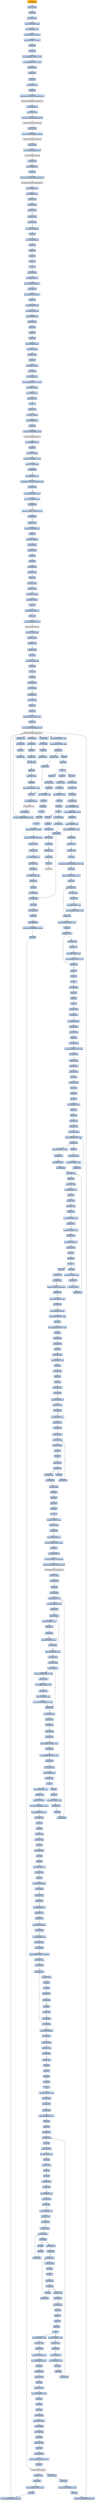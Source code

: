 digraph G {
node[shape=rectangle,style=filled,fillcolor=lightsteelblue,color=lightsteelblue]
bgcolor="transparent"
a0x00416cb9call_0x0041a80f[label="start\ncall 0x0041a80f",color="lightgrey",fillcolor="orange"];
a0x0041a80fmovl_edi_edi[label="0x0041a80f\nmovl %edi, %edi"];
a0x0041a811pushl_ebp[label="0x0041a811\npushl %ebp"];
a0x0041a812movl_esp_ebp[label="0x0041a812\nmovl %esp, %ebp"];
a0x0041a814subl_0x10UINT8_esp[label="0x0041a814\nsubl $0x10<UINT8>, %esp"];
a0x0041a817movl_0x004063b8_eax[label="0x0041a817\nmovl 0x004063b8, %eax"];
a0x0041a81candl_0x0UINT8__8ebp_[label="0x0041a81c\nandl $0x0<UINT8>, -8(%ebp)"];
a0x0041a820andl_0x0UINT8__4ebp_[label="0x0041a820\nandl $0x0<UINT8>, -4(%ebp)"];
a0x0041a824pushl_ebx[label="0x0041a824\npushl %ebx"];
a0x0041a825pushl_edi[label="0x0041a825\npushl %edi"];
a0x0041a826movl_0xbb40e64eUINT32_edi[label="0x0041a826\nmovl $0xbb40e64e<UINT32>, %edi"];
a0x0041a82bmovl_0xffff0000UINT32_ebx[label="0x0041a82b\nmovl $0xffff0000<UINT32>, %ebx"];
a0x0041a830cmpl_edi_eax[label="0x0041a830\ncmpl %edi, %eax"];
a0x0041a832je_0x0041a841[label="0x0041a832\nje 0x0041a841"];
a0x0041a841pushl_esi[label="0x0041a841\npushl %esi"];
a0x0041a842leal__8ebp__eax[label="0x0041a842\nleal -8(%ebp), %eax"];
a0x0041a845pushl_eax[label="0x0041a845\npushl %eax"];
a0x0041a846call_GetSystemTimeAsFileTime_kernel32_dll[label="0x0041a846\ncall GetSystemTimeAsFileTime@kernel32.dll"];
GetSystemTimeAsFileTime_kernel32_dll[label="GetSystemTimeAsFileTime@kernel32.dll",color="lightgrey",fillcolor="lightgrey"];
a0x0041a84cmovl__4ebp__esi[label="0x0041a84c\nmovl -4(%ebp), %esi"];
a0x0041a84fxorl__8ebp__esi[label="0x0041a84f\nxorl -8(%ebp), %esi"];
a0x0041a852call_GetCurrentProcessId_kernel32_dll[label="0x0041a852\ncall GetCurrentProcessId@kernel32.dll"];
GetCurrentProcessId_kernel32_dll[label="GetCurrentProcessId@kernel32.dll",color="lightgrey",fillcolor="lightgrey"];
a0x0041a858xorl_eax_esi[label="0x0041a858\nxorl %eax, %esi"];
a0x0041a85acall_GetCurrentThreadId_kernel32_dll[label="0x0041a85a\ncall GetCurrentThreadId@kernel32.dll"];
GetCurrentThreadId_kernel32_dll[label="GetCurrentThreadId@kernel32.dll",color="lightgrey",fillcolor="lightgrey"];
a0x0041a860xorl_eax_esi[label="0x0041a860\nxorl %eax, %esi"];
a0x0041a862call_GetTickCount_kernel32_dll[label="0x0041a862\ncall GetTickCount@kernel32.dll"];
GetTickCount_kernel32_dll[label="GetTickCount@kernel32.dll",color="lightgrey",fillcolor="lightgrey"];
a0x0041a868xorl_eax_esi[label="0x0041a868\nxorl %eax, %esi"];
a0x0041a86aleal__16ebp__eax[label="0x0041a86a\nleal -16(%ebp), %eax"];
a0x0041a86dpushl_eax[label="0x0041a86d\npushl %eax"];
a0x0041a86ecall_QueryPerformanceCounter_kernel32_dll[label="0x0041a86e\ncall QueryPerformanceCounter@kernel32.dll"];
QueryPerformanceCounter_kernel32_dll[label="QueryPerformanceCounter@kernel32.dll",color="lightgrey",fillcolor="lightgrey"];
a0x0041a874movl__12ebp__eax[label="0x0041a874\nmovl -12(%ebp), %eax"];
a0x0041a877xorl__16ebp__eax[label="0x0041a877\nxorl -16(%ebp), %eax"];
a0x0041a87axorl_eax_esi[label="0x0041a87a\nxorl %eax, %esi"];
a0x0041a87ccmpl_edi_esi[label="0x0041a87c\ncmpl %edi, %esi"];
a0x0041a87ejne_0x0041a887[label="0x0041a87e\njne 0x0041a887"];
a0x0041a887testl_esi_ebx[label="0x0041a887\ntestl %esi, %ebx"];
a0x0041a889jne_0x0041a892[label="0x0041a889\njne 0x0041a892"];
a0x0041a892movl_esi_0x004063b8[label="0x0041a892\nmovl %esi, 0x004063b8"];
a0x0041a898notl_esi[label="0x0041a898\nnotl %esi"];
a0x0041a89amovl_esi_0x004063bc[label="0x0041a89a\nmovl %esi, 0x004063bc"];
a0x0041a8a0popl_esi[label="0x0041a8a0\npopl %esi"];
a0x0041a8a1popl_edi[label="0x0041a8a1\npopl %edi"];
a0x0041a8a2popl_ebx[label="0x0041a8a2\npopl %ebx"];
a0x0041a8a3leave_[label="0x0041a8a3\nleave "];
a0x0041a8a4ret[label="0x0041a8a4\nret"];
a0x00416cbejmp_0x00416b3b[label="0x00416cbe\njmp 0x00416b3b"];
a0x00416b3bpushl_0x58UINT8[label="0x00416b3b\npushl $0x58<UINT8>"];
a0x00416b3dpushl_0x403320UINT32[label="0x00416b3d\npushl $0x403320<UINT32>"];
a0x00416b42call_0x00416cc4[label="0x00416b42\ncall 0x00416cc4"];
a0x00416cc4pushl_0x416d20UINT32[label="0x00416cc4\npushl $0x416d20<UINT32>"];
a0x00416cc9pushl_fs_0[label="0x00416cc9\npushl %fs:0"];
a0x00416cd0movl_0x10esp__eax[label="0x00416cd0\nmovl 0x10(%esp), %eax"];
a0x00416cd4movl_ebp_0x10esp_[label="0x00416cd4\nmovl %ebp, 0x10(%esp)"];
a0x00416cd8leal_0x10esp__ebp[label="0x00416cd8\nleal 0x10(%esp), %ebp"];
a0x00416cdcsubl_eax_esp[label="0x00416cdc\nsubl %eax, %esp"];
a0x00416cdepushl_ebx[label="0x00416cde\npushl %ebx"];
a0x00416cdfpushl_esi[label="0x00416cdf\npushl %esi"];
a0x00416ce0pushl_edi[label="0x00416ce0\npushl %edi"];
a0x00416ce1movl_0x004063b8_eax[label="0x00416ce1\nmovl 0x004063b8, %eax"];
a0x00416ce6xorl_eax__4ebp_[label="0x00416ce6\nxorl %eax, -4(%ebp)"];
a0x00416ce9xorl_ebp_eax[label="0x00416ce9\nxorl %ebp, %eax"];
a0x00416cebpushl_eax[label="0x00416ceb\npushl %eax"];
a0x00416cecmovl_esp__24ebp_[label="0x00416cec\nmovl %esp, -24(%ebp)"];
a0x00416cefpushl__8ebp_[label="0x00416cef\npushl -8(%ebp)"];
a0x00416cf2movl__4ebp__eax[label="0x00416cf2\nmovl -4(%ebp), %eax"];
a0x00416cf5movl_0xfffffffeUINT32__4ebp_[label="0x00416cf5\nmovl $0xfffffffe<UINT32>, -4(%ebp)"];
a0x00416cfcmovl_eax__8ebp_[label="0x00416cfc\nmovl %eax, -8(%ebp)"];
a0x00416cffleal__16ebp__eax[label="0x00416cff\nleal -16(%ebp), %eax"];
a0x00416d02movl_eax_fs_0[label="0x00416d02\nmovl %eax, %fs:0"];
a0x00416d08ret[label="0x00416d08\nret"];
a0x00416b47xorl_esi_esi[label="0x00416b47\nxorl %esi, %esi"];
a0x00416b49movl_esi__4ebp_[label="0x00416b49\nmovl %esi, -4(%ebp)"];
a0x00416b4cleal__104ebp__eax[label="0x00416b4c\nleal -104(%ebp), %eax"];
a0x00416b4fpushl_eax[label="0x00416b4f\npushl %eax"];
a0x00416b50call_GetStartupInfoA_kernel32_dll[label="0x00416b50\ncall GetStartupInfoA@kernel32.dll"];
GetStartupInfoA_kernel32_dll[label="GetStartupInfoA@kernel32.dll",color="lightgrey",fillcolor="lightgrey"];
a0x00416b56pushl_0xfffffffeUINT8[label="0x00416b56\npushl $0xfffffffe<UINT8>"];
a0x00416b58popl_edi[label="0x00416b58\npopl %edi"];
a0x00416b59movl_edi__4ebp_[label="0x00416b59\nmovl %edi, -4(%ebp)"];
a0x00416b5cmovl_0x5a4dUINT32_eax[label="0x00416b5c\nmovl $0x5a4d<UINT32>, %eax"];
a0x00416b61cmpw_ax_0x00400000[label="0x00416b61\ncmpw %ax, 0x00400000"];
a0x00416b68jne_0x00416ba2[label="0x00416b68\njne 0x00416ba2"];
a0x00416b6amovl_0x0040003c_eax[label="0x00416b6a\nmovl 0x0040003c, %eax"];
a0x00416b6fcmpl_0x4550UINT32_0x400000eax_[label="0x00416b6f\ncmpl $0x4550<UINT32>, 0x400000(%eax)"];
a0x00416b79jne_0x00416ba2[label="0x00416b79\njne 0x00416ba2"];
a0x00416b7bmovl_0x10bUINT32_ecx[label="0x00416b7b\nmovl $0x10b<UINT32>, %ecx"];
a0x00416b80cmpw_cx_0x400018eax_[label="0x00416b80\ncmpw %cx, 0x400018(%eax)"];
a0x00416b87jne_0x00416ba2[label="0x00416b87\njne 0x00416ba2"];
a0x00416b89cmpl_0xeUINT8_0x400074eax_[label="0x00416b89\ncmpl $0xe<UINT8>, 0x400074(%eax)"];
a0x00416b90jbe_0x00416ba2[label="0x00416b90\njbe 0x00416ba2"];
a0x00416b92xorl_ecx_ecx[label="0x00416b92\nxorl %ecx, %ecx"];
a0x00416b94cmpl_esi_0x4000e8eax_[label="0x00416b94\ncmpl %esi, 0x4000e8(%eax)"];
a0x00416b9asetne_cl[label="0x00416b9a\nsetne %cl"];
a0x00416b9dmovl_ecx__28ebp_[label="0x00416b9d\nmovl %ecx, -28(%ebp)"];
a0x00416ba0jmp_0x00416ba5[label="0x00416ba0\njmp 0x00416ba5"];
a0x00416ba5xorl_ebx_ebx[label="0x00416ba5\nxorl %ebx, %ebx"];
a0x00416ba7incl_ebx[label="0x00416ba7\nincl %ebx"];
a0x00416ba8pushl_ebx[label="0x00416ba8\npushl %ebx"];
a0x00416ba9call_0x0041712a[label="0x00416ba9\ncall 0x0041712a"];
a0x0041712amovl_edi_edi[label="0x0041712a\nmovl %edi, %edi"];
a0x0041712cpushl_ebp[label="0x0041712c\npushl %ebp"];
a0x0041712dmovl_esp_ebp[label="0x0041712d\nmovl %esp, %ebp"];
a0x0041712fxorl_eax_eax[label="0x0041712f\nxorl %eax, %eax"];
a0x00417131cmpl_eax_0x8ebp_[label="0x00417131\ncmpl %eax, 0x8(%ebp)"];
a0x00417134pushl_0x0UINT8[label="0x00417134\npushl $0x0<UINT8>"];
a0x00417136sete_al[label="0x00417136\nsete %al"];
a0x00417139pushl_0x1000UINT32[label="0x00417139\npushl $0x1000<UINT32>"];
a0x0041713epushl_eax[label="0x0041713e\npushl %eax"];
a0x0041713fcall_HeapCreate_kernel32_dll[label="0x0041713f\ncall HeapCreate@kernel32.dll"];
HeapCreate_kernel32_dll[label="HeapCreate@kernel32.dll",color="lightgrey",fillcolor="lightgrey"];
a0x00417145movl_eax_0x0041e6f4[label="0x00417145\nmovl %eax, 0x0041e6f4"];
a0x0041714atestl_eax_eax[label="0x0041714a\ntestl %eax, %eax"];
a0x0041714cjne_0x00417150[label="0x0041714c\njne 0x00417150"];
a0x00417150xorl_eax_eax[label="0x00417150\nxorl %eax, %eax"];
a0x00417152incl_eax[label="0x00417152\nincl %eax"];
a0x00417153movl_eax_0x0041f3d0[label="0x00417153\nmovl %eax, 0x0041f3d0"];
a0x00417158popl_ebp[label="0x00417158\npopl %ebp"];
a0x00417159ret[label="0x00417159\nret"];
a0x00416baepopl_ecx[label="0x00416bae\npopl %ecx"];
a0x00416baftestl_eax_eax[label="0x00416baf\ntestl %eax, %eax"];
a0x00416bb1jne_0x00416bbb[label="0x00416bb1\njne 0x00416bbb"];
a0x00416bbbcall_0x00419173[label="0x00416bbb\ncall 0x00419173"];
a0x00419173movl_edi_edi[label="0x00419173\nmovl %edi, %edi"];
a0x00419175pushl_esi[label="0x00419175\npushl %esi"];
a0x00419176pushl_edi[label="0x00419176\npushl %edi"];
a0x00419177movl_0x401aacUINT32_esi[label="0x00419177\nmovl $0x401aac<UINT32>, %esi"];
a0x0041917cpushl_esi[label="0x0041917c\npushl %esi"];
a0x0041917dcall_GetModuleHandleW_kernel32_dll[label="0x0041917d\ncall GetModuleHandleW@kernel32.dll"];
GetModuleHandleW_kernel32_dll[label="GetModuleHandleW@kernel32.dll",color="lightgrey",fillcolor="lightgrey"];
a0x00419183testl_eax_eax[label="0x00419183\ntestl %eax, %eax"];
a0x00419185jne_0x0041918e[label="0x00419185\njne 0x0041918e"];
a0x00419187pushl_esi[label="0x00419187\npushl %esi"];
a0x00419188call_0x00417dcd[label="0x00419188\ncall 0x00417dcd"];
a0x00417dcdmovl_edi_edi[label="0x00417dcd\nmovl %edi, %edi"];
a0x00417dcfpushl_ebp[label="0x00417dcf\npushl %ebp"];
a0x00417dd0movl_esp_ebp[label="0x00417dd0\nmovl %esp, %ebp"];
a0x00417dd2pushl_edi[label="0x00417dd2\npushl %edi"];
a0x00417dd3movl_0x3e8UINT32_edi[label="0x00417dd3\nmovl $0x3e8<UINT32>, %edi"];
a0x00417dd8pushl_edi[label="0x00417dd8\npushl %edi"];
a0x00417dd9call_Sleep_kernel32_dll[label="0x00417dd9\ncall Sleep@kernel32.dll"];
Sleep_kernel32_dll[label="Sleep@kernel32.dll",color="lightgrey",fillcolor="lightgrey"];
a0x00417ddfpushl_0x8ebp_[label="0x00417ddf\npushl 0x8(%ebp)"];
a0x00417de2call_GetModuleHandleW_kernel32_dll[label="0x00417de2\ncall GetModuleHandleW@kernel32.dll"];
a0x00417de8addl_0x3e8UINT32_edi[label="0x00417de8\naddl $0x3e8<UINT32>, %edi"];
a0x00417deecmpl_0xea60UINT32_edi[label="0x00417dee\ncmpl $0xea60<UINT32>, %edi"];
a0x00417df4ja_0x00417dfa[label="0x00417df4\nja 0x00417dfa"];
a0x00417df6testl_eax_eax[label="0x00417df6\ntestl %eax, %eax"];
a0x00417df8je_0x00417dd8[label="0x00417df8\nje 0x00417dd8"];
a0x00417dfapopl_edi[label="0x00417dfa\npopl %edi"];
a0x00417dfbpopl_ebp[label="0x00417dfb\npopl %ebp"];
a0x00417dfcret[label="0x00417dfc\nret"];
a0x0041918dpopl_ecx[label="0x0041918d\npopl %ecx"];
a0x0041918emovl_eax_edi[label="0x0041918e\nmovl %eax, %edi"];
a0x00419190testl_edi_edi[label="0x00419190\ntestl %edi, %edi"];
a0x00419192je_0x004192f6[label="0x00419192\nje 0x004192f6"];
a0x004192f6call_0x00418e8d[label="0x004192f6\ncall 0x00418e8d"];
a0x00418e8dmovl_0x004069d8_eax[label="0x00418e8d\nmovl 0x004069d8, %eax"];
a0x00418e92cmpl_0xffffffffUINT8_eax[label="0x00418e92\ncmpl $0xffffffff<UINT8>, %eax"];
a0x00418e95je_0x00418ead[label="0x00418e95\nje 0x00418ead"];
a0x00418eadmovl_0x004069dc_eax[label="0x00418ead\nmovl 0x004069dc, %eax"];
a0x00418eb2cmpl_0xffffffffUINT8_eax[label="0x00418eb2\ncmpl $0xffffffff<UINT8>, %eax"];
a0x00418eb5je_0x00418ec5[label="0x00418eb5\nje 0x00418ec5"];
a0x00418ec5jmp_0x004171a5[label="0x00418ec5\njmp 0x004171a5"];
a0x004171a5movl_edi_edi[label="0x004171a5\nmovl %edi, %edi"];
a0x004171a7pushl_ebx[label="0x004171a7\npushl %ebx"];
a0x004171a8movl_DeleteCriticalSection_kernel32_dll_ebx[label="0x004171a8\nmovl DeleteCriticalSection@kernel32.dll, %ebx"];
a0x004171aepushl_esi[label="0x004171ae\npushl %esi"];
a0x004171afmovl_0x4061d8UINT32_esi[label="0x004171af\nmovl $0x4061d8<UINT32>, %esi"];
a0x004171b4pushl_edi[label="0x004171b4\npushl %edi"];
a0x004171b5movl_esi__edi[label="0x004171b5\nmovl (%esi), %edi"];
a0x004171b7testl_edi_edi[label="0x004171b7\ntestl %edi, %edi"];
a0x004171b9je_0x004171ce[label="0x004171b9\nje 0x004171ce"];
a0x004171ceaddl_0x8UINT8_esi[label="0x004171ce\naddl $0x8<UINT8>, %esi"];
a0x004171d1cmpl_0x4062f8UINT32_esi[label="0x004171d1\ncmpl $0x4062f8<UINT32>, %esi"];
a0x004171d7jl_0x004171b5[label="0x004171d7\njl 0x004171b5"];
a0x004171d9movl_0x4061d8UINT32_esi[label="0x004171d9\nmovl $0x4061d8<UINT32>, %esi"];
a0x004171depopl_edi[label="0x004171de\npopl %edi"];
a0x004171dfmovl_esi__eax[label="0x004171df\nmovl (%esi), %eax"];
a0x004171e1testl_eax_eax[label="0x004171e1\ntestl %eax, %eax"];
a0x004171e3je_0x004171ee[label="0x004171e3\nje 0x004171ee"];
a0x004171eeaddl_0x8UINT8_esi[label="0x004171ee\naddl $0x8<UINT8>, %esi"];
a0x004171f1cmpl_0x4062f8UINT32_esi[label="0x004171f1\ncmpl $0x4062f8<UINT32>, %esi"];
a0x004171f7jl_0x004171df[label="0x004171f7\njl 0x004171df"];
a0x004171f9popl_esi[label="0x004171f9\npopl %esi"];
a0x004171fapopl_ebx[label="0x004171fa\npopl %ebx"];
a0x004171fbret[label="0x004171fb\nret"];
a0x004192fbxorl_eax_eax[label="0x004192fb\nxorl %eax, %eax"];
a0x004192fdpopl_edi[label="0x004192fd\npopl %edi"];
a0x004192fepopl_esi[label="0x004192fe\npopl %esi"];
a0x004192ffret[label="0x004192ff\nret"];
a0x00416bc0testl_eax_eax[label="0x00416bc0\ntestl %eax, %eax"];
a0x00416bc2jne_0x00416bcc[label="0x00416bc2\njne 0x00416bcc"];
a0x00416bc4pushl_0x10UINT8[label="0x00416bc4\npushl $0x10<UINT8>"];
a0x00416bc6call_0x00416b12[label="0x00416bc6\ncall 0x00416b12"];
a0x00416b12movl_edi_edi[label="0x00416b12\nmovl %edi, %edi"];
a0x00416b14pushl_ebp[label="0x00416b14\npushl %ebp"];
a0x00416b15movl_esp_ebp[label="0x00416b15\nmovl %esp, %ebp"];
a0x00416b17cmpl_0x1UINT8_0x0041e6f0[label="0x00416b17\ncmpl $0x1<UINT8>, 0x0041e6f0"];
a0x00416b1ejne_0x00416b25[label="0x00416b1e\njne 0x00416b25"];
a0x00416b25pushl_0x8ebp_[label="0x00416b25\npushl 0x8(%ebp)"];
a0x00416b28call_0x00418105[label="0x00416b28\ncall 0x00418105"];
a0x00418105movl_edi_edi[label="0x00418105\nmovl %edi, %edi"];
a0x00418107pushl_ebp[label="0x00418107\npushl %ebp"];
a0x00418108movl_esp_ebp[label="0x00418108\nmovl %esp, %ebp"];
a0x0041810apushl_ecx[label="0x0041810a\npushl %ecx"];
a0x0041810bpushl_ecx[label="0x0041810b\npushl %ecx"];
a0x0041810cpushl_ebx[label="0x0041810c\npushl %ebx"];
a0x0041810dmovl_0x8ebp__ebx[label="0x0041810d\nmovl 0x8(%ebp), %ebx"];
a0x00418110pushl_esi[label="0x00418110\npushl %esi"];
a0x00418111pushl_edi[label="0x00418111\npushl %edi"];
a0x00418112xorl_esi_esi[label="0x00418112\nxorl %esi, %esi"];
a0x00418114xorl_edi_edi[label="0x00418114\nxorl %edi, %edi"];
a0x00418116movl_edi__4ebp_[label="0x00418116\nmovl %edi, -4(%ebp)"];
a0x00418119cmpl_0x406300edi8__ebx[label="0x00418119\ncmpl 0x406300(,%edi,8), %ebx"];
a0x00418120je_0x0041812b[label="0x00418120\nje 0x0041812b"];
a0x00418122incl_edi[label="0x00418122\nincl %edi"];
a0x00418123movl_edi__4ebp_[label="0x00418123\nmovl %edi, -4(%ebp)"];
a0x00418126cmpl_0x17UINT8_edi[label="0x00418126\ncmpl $0x17<UINT8>, %edi"];
a0x00418129jb_0x00418119[label="0x00418129\njb 0x00418119"];
a0x0041812bcmpl_0x17UINT8_edi[label="0x0041812b\ncmpl $0x17<UINT8>, %edi"];
a0x0041812ejae_0x004182ab[label="0x0041812e\njae 0x004182ab"];
a0x00418134pushl_0x3UINT8[label="0x00418134\npushl $0x3<UINT8>"];
a0x00418136call_0x0041b107[label="0x00418136\ncall 0x0041b107"];
a0x0041b107movl_edi_edi[label="0x0041b107\nmovl %edi, %edi"];
a0x0041b109pushl_ebp[label="0x0041b109\npushl %ebp"];
a0x0041b10amovl_esp_ebp[label="0x0041b10a\nmovl %esp, %ebp"];
a0x0041b10cmovl_0x8ebp__ecx[label="0x0041b10c\nmovl 0x8(%ebp), %ecx"];
a0x0041b10fpushl_esi[label="0x0041b10f\npushl %esi"];
a0x0041b110xorl_esi_esi[label="0x0041b110\nxorl %esi, %esi"];
a0x0041b112cmpl_esi_ecx[label="0x0041b112\ncmpl %esi, %ecx"];
a0x0041b114jl_0x0041b134[label="0x0041b114\njl 0x0041b134"];
a0x0041b116cmpl_0x2UINT8_ecx[label="0x0041b116\ncmpl $0x2<UINT8>, %ecx"];
a0x0041b119jle_0x0041b127[label="0x0041b119\njle 0x0041b127"];
a0x0041b11bcmpl_0x3UINT8_ecx[label="0x0041b11b\ncmpl $0x3<UINT8>, %ecx"];
a0x0041b11ejne_0x0041b134[label="0x0041b11e\njne 0x0041b134"];
a0x0041b120movl_0x0041e6f0_eax[label="0x0041b120\nmovl 0x0041e6f0, %eax"];
a0x0041b125jmp_0x0041b14f[label="0x0041b125\njmp 0x0041b14f"];
a0x0041b14fpopl_esi[label="0x0041b14f\npopl %esi"];
a0x0041b150popl_ebp[label="0x0041b150\npopl %ebp"];
a0x0041b151ret[label="0x0041b151\nret"];
a0x0041813bpopl_ecx[label="0x0041813b\npopl %ecx"];
a0x0041813ccmpl_0x1UINT8_eax[label="0x0041813c\ncmpl $0x1<UINT8>, %eax"];
a0x0041813fje_0x00418279[label="0x0041813f\nje 0x00418279"];
a0x00418145pushl_0x3UINT8[label="0x00418145\npushl $0x3<UINT8>"];
a0x00418147call_0x0041b107[label="0x00418147\ncall 0x0041b107"];
a0x0041814cpopl_ecx[label="0x0041814c\npopl %ecx"];
a0x0041814dtestl_eax_eax[label="0x0041814d\ntestl %eax, %eax"];
a0x0041814fjne_0x0041815e[label="0x0041814f\njne 0x0041815e"];
a0x00418151cmpl_0x1UINT8_0x00406058[label="0x00418151\ncmpl $0x1<UINT8>, 0x00406058"];
a0x00418158je_0x00418279[label="0x00418158\nje 0x00418279"];
a0x0041815ecmpl_0xfcUINT32_ebx[label="0x0041815e\ncmpl $0xfc<UINT32>, %ebx"];
a0x00418164je_0x004182ab[label="0x00418164\nje 0x004182ab"];
a0x0041816apushl_0x4019f8UINT32[label="0x0041816a\npushl $0x4019f8<UINT32>"];
a0x0041816fmovl_0x314UINT32_ebx[label="0x0041816f\nmovl $0x314<UINT32>, %ebx"];
a0x00418174pushl_ebx[label="0x00418174\npushl %ebx"];
a0x00418175movl_0x41e880UINT32_edi[label="0x00418175\nmovl $0x41e880<UINT32>, %edi"];
a0x0041817apushl_edi[label="0x0041817a\npushl %edi"];
a0x0041817bcall_0x0041b09f[label="0x0041817b\ncall 0x0041b09f"];
a0x0041b09fmovl_edi_edi[label="0x0041b09f\nmovl %edi, %edi"];
a0x0041b0a1pushl_ebp[label="0x0041b0a1\npushl %ebp"];
a0x0041b0a2movl_esp_ebp[label="0x0041b0a2\nmovl %esp, %ebp"];
a0x0041b0a4movl_0x8ebp__ecx[label="0x0041b0a4\nmovl 0x8(%ebp), %ecx"];
a0x0041b0a7pushl_ebx[label="0x0041b0a7\npushl %ebx"];
a0x0041b0a8xorl_ebx_ebx[label="0x0041b0a8\nxorl %ebx, %ebx"];
a0x0041b0aapushl_esi[label="0x0041b0aa\npushl %esi"];
a0x0041b0abpushl_edi[label="0x0041b0ab\npushl %edi"];
a0x0041b0accmpl_ebx_ecx[label="0x0041b0ac\ncmpl %ebx, %ecx"];
a0x0041b0aeje_0x0041b0b7[label="0x0041b0ae\nje 0x0041b0b7"];
a0x0041b0b0movl_0xcebp__edi[label="0x0041b0b0\nmovl 0xc(%ebp), %edi"];
a0x0041b0b3cmpl_ebx_edi[label="0x0041b0b3\ncmpl %ebx, %edi"];
a0x0041b0b5ja_0x0041b0d2[label="0x0041b0b5\nja 0x0041b0d2"];
a0x0041b0d2movl_0x10ebp__esi[label="0x0041b0d2\nmovl 0x10(%ebp), %esi"];
a0x0041b0d5cmpl_ebx_esi[label="0x0041b0d5\ncmpl %ebx, %esi"];
a0x0041b0d7jne_0x0041b0dd[label="0x0041b0d7\njne 0x0041b0dd"];
a0x0041b0ddmovl_ecx_edx[label="0x0041b0dd\nmovl %ecx, %edx"];
a0x0041b0dfmovb_esi__al[label="0x0041b0df\nmovb (%esi), %al"];
a0x0041b0e1movb_al_edx_[label="0x0041b0e1\nmovb %al, (%edx)"];
a0x0041b0e3incl_edx[label="0x0041b0e3\nincl %edx"];
a0x0041b0e4incl_esi[label="0x0041b0e4\nincl %esi"];
a0x0041b0e5cmpb_bl_al[label="0x0041b0e5\ncmpb %bl, %al"];
a0x0041b0e7je_0x0041b0ec[label="0x0041b0e7\nje 0x0041b0ec"];
a0x0041b0e9decl_edi[label="0x0041b0e9\ndecl %edi"];
a0x0041b0eajne_0x0041b0df[label="0x0041b0ea\njne 0x0041b0df"];
a0x0041b0eccmpl_ebx_edi[label="0x0041b0ec\ncmpl %ebx, %edi"];
a0x0041b0eejne_0x0041b100[label="0x0041b0ee\njne 0x0041b100"];
a0x0041b100xorl_eax_eax[label="0x0041b100\nxorl %eax, %eax"];
a0x0041b102popl_edi[label="0x0041b102\npopl %edi"];
a0x0041b103popl_esi[label="0x0041b103\npopl %esi"];
a0x0041b104popl_ebx[label="0x0041b104\npopl %ebx"];
a0x0041b105popl_ebp[label="0x0041b105\npopl %ebp"];
a0x0041b106ret[label="0x0041b106\nret"];
a0x00418180addl_0xcUINT8_esp[label="0x00418180\naddl $0xc<UINT8>, %esp"];
a0x00418183testl_eax_eax[label="0x00418183\ntestl %eax, %eax"];
a0x00418185je_0x00418194[label="0x00418185\nje 0x00418194"];
a0x00418194pushl_0x104UINT32[label="0x00418194\npushl $0x104<UINT32>"];
a0x00418199movl_0x41e899UINT32_esi[label="0x00418199\nmovl $0x41e899<UINT32>, %esi"];
a0x0041819epushl_esi[label="0x0041819e\npushl %esi"];
a0x0041819fpushl_0x0UINT8[label="0x0041819f\npushl $0x0<UINT8>"];
a0x004181a1movb_0x0UINT8_0x0041e99d[label="0x004181a1\nmovb $0x0<UINT8>, 0x0041e99d"];
a0x004181a8call_GetModuleFileNameA_kernel32_dll[label="0x004181a8\ncall GetModuleFileNameA@kernel32.dll"];
GetModuleFileNameA_kernel32_dll[label="GetModuleFileNameA@kernel32.dll",color="lightgrey",fillcolor="lightgrey"];
a0x004181aetestl_eax_eax[label="0x004181ae\ntestl %eax, %eax"];
a0x004181b0jne_0x004181d8[label="0x004181b0\njne 0x004181d8"];
a0x004181d8pushl_esi[label="0x004181d8\npushl %esi"];
a0x004181d9call_0x00419300[label="0x004181d9\ncall 0x00419300"];
a0x00419300movl_0x4esp__ecx[label="0x00419300\nmovl 0x4(%esp), %ecx"];
a0x00419304testl_0x3UINT32_ecx[label="0x00419304\ntestl $0x3<UINT32>, %ecx"];
a0x0041930aje_0x00419330[label="0x0041930a\nje 0x00419330"];
a0x0041930cmovb_ecx__al[label="0x0041930c\nmovb (%ecx), %al"];
a0x0041930eaddl_0x1UINT8_ecx[label="0x0041930e\naddl $0x1<UINT8>, %ecx"];
a0x00419311testb_al_al[label="0x00419311\ntestb %al, %al"];
a0x00419313je_0x00419363[label="0x00419313\nje 0x00419363"];
a0x00419315testl_0x3UINT32_ecx[label="0x00419315\ntestl $0x3<UINT32>, %ecx"];
a0x0041931bjne_0x0041930c[label="0x0041931b\njne 0x0041930c"];
a0x0041931daddl_0x0UINT32_eax[label="0x0041931d\naddl $0x0<UINT32>, %eax"];
a0x00419322leal_esp__esp[label="0x00419322\nleal (%esp), %esp"];
a0x00419329leal_esp__esp[label="0x00419329\nleal (%esp), %esp"];
a0x00419330movl_ecx__eax[label="0x00419330\nmovl (%ecx), %eax"];
a0x00419332movl_0x7efefeffUINT32_edx[label="0x00419332\nmovl $0x7efefeff<UINT32>, %edx"];
a0x00419337addl_eax_edx[label="0x00419337\naddl %eax, %edx"];
a0x00419339xorl_0xffffffffUINT8_eax[label="0x00419339\nxorl $0xffffffff<UINT8>, %eax"];
a0x0041933cxorl_edx_eax[label="0x0041933c\nxorl %edx, %eax"];
a0x0041933eaddl_0x4UINT8_ecx[label="0x0041933e\naddl $0x4<UINT8>, %ecx"];
a0x00419341testl_0x81010100UINT32_eax[label="0x00419341\ntestl $0x81010100<UINT32>, %eax"];
a0x00419346je_0x00419330[label="0x00419346\nje 0x00419330"];
a0x00419348movl__4ecx__eax[label="0x00419348\nmovl -4(%ecx), %eax"];
a0x0041934btestb_al_al[label="0x0041934b\ntestb %al, %al"];
a0x0041934dje_0x00419381[label="0x0041934d\nje 0x00419381"];
a0x0041934ftestb_ah_ah[label="0x0041934f\ntestb %ah, %ah"];
a0x00419351je_0x00419377[label="0x00419351\nje 0x00419377"];
a0x00419353testl_0xff0000UINT32_eax[label="0x00419353\ntestl $0xff0000<UINT32>, %eax"];
a0x00419358je_0x0041936d[label="0x00419358\nje 0x0041936d"];
a0x0041935atestl_0xff000000UINT32_eax[label="0x0041935a\ntestl $0xff000000<UINT32>, %eax"];
a0x0041935fje_0x00419363[label="0x0041935f\nje 0x00419363"];
a0x00419363leal__1ecx__eax[label="0x00419363\nleal -1(%ecx), %eax"];
a0x00419366movl_0x4esp__ecx[label="0x00419366\nmovl 0x4(%esp), %ecx"];
a0x0041936asubl_ecx_eax[label="0x0041936a\nsubl %ecx, %eax"];
a0x0041936cret[label="0x0041936c\nret"];
a0x004181deincl_eax[label="0x004181de\nincl %eax"];
a0x004181dfpopl_ecx[label="0x004181df\npopl %ecx"];
a0x004181e0cmpl_0x3cUINT8_eax[label="0x004181e0\ncmpl $0x3c<UINT8>, %eax"];
a0x004181e3jbe_0x0041821d[label="0x004181e3\njbe 0x0041821d"];
a0x004181e5pushl_esi[label="0x004181e5\npushl %esi"];
a0x004181e6call_0x00419300[label="0x004181e6\ncall 0x00419300"];
a0x004181ebsubl_0x3bUINT8_esi[label="0x004181eb\nsubl $0x3b<UINT8>, %esi"];
a0x004181eeaddl_esi_eax[label="0x004181ee\naddl %esi, %eax"];
a0x004181f0pushl_0x3UINT8[label="0x004181f0\npushl $0x3<UINT8>"];
a0x004181f2movl_0x41eb94UINT32_ecx[label="0x004181f2\nmovl $0x41eb94<UINT32>, %ecx"];
a0x004181f7pushl_0x4019dcUINT32[label="0x004181f7\npushl $0x4019dc<UINT32>"];
a0x004181fcsubl_eax_ecx[label="0x004181fc\nsubl %eax, %ecx"];
a0x004181fepushl_ecx[label="0x004181fe\npushl %ecx"];
a0x004181ffpushl_eax[label="0x004181ff\npushl %eax"];
a0x00418200call_0x0041afea[label="0x00418200\ncall 0x0041afea"];
a0x0041afeamovl_edi_edi[label="0x0041afea\nmovl %edi, %edi"];
a0x0041afecpushl_ebp[label="0x0041afec\npushl %ebp"];
a0x0041afedmovl_esp_ebp[label="0x0041afed\nmovl %esp, %ebp"];
a0x0041afefpushl_ebx[label="0x0041afef\npushl %ebx"];
a0x0041aff0pushl_esi[label="0x0041aff0\npushl %esi"];
a0x0041aff1movl_0x8ebp__esi[label="0x0041aff1\nmovl 0x8(%ebp), %esi"];
a0x0041aff4xorl_ebx_ebx[label="0x0041aff4\nxorl %ebx, %ebx"];
a0x0041aff6pushl_edi[label="0x0041aff6\npushl %edi"];
a0x0041aff7cmpl_ebx_0x14ebp_[label="0x0041aff7\ncmpl %ebx, 0x14(%ebp)"];
a0x0041affajne_0x0041b00c[label="0x0041affa\njne 0x0041b00c"];
a0x0041b00ccmpl_ebx_esi[label="0x0041b00c\ncmpl %ebx, %esi"];
a0x0041b00eje_0x0041b017[label="0x0041b00e\nje 0x0041b017"];
a0x0041b010movl_0xcebp__edi[label="0x0041b010\nmovl 0xc(%ebp), %edi"];
a0x0041b013cmpl_ebx_edi[label="0x0041b013\ncmpl %ebx, %edi"];
a0x0041b015ja_0x0041b032[label="0x0041b015\nja 0x0041b032"];
a0x0041b032cmpl_ebx_0x14ebp_[label="0x0041b032\ncmpl %ebx, 0x14(%ebp)"];
a0x0041b035jne_0x0041b03b[label="0x0041b035\njne 0x0041b03b"];
a0x0041b03bmovl_0x10ebp__edx[label="0x0041b03b\nmovl 0x10(%ebp), %edx"];
a0x0041b03ecmpl_ebx_edx[label="0x0041b03e\ncmpl %ebx, %edx"];
a0x0041b040jne_0x0041b046[label="0x0041b040\njne 0x0041b046"];
a0x0041b046cmpl_0xffffffffUINT8_0x14ebp_[label="0x0041b046\ncmpl $0xffffffff<UINT8>, 0x14(%ebp)"];
a0x0041b04amovl_esi_eax[label="0x0041b04a\nmovl %esi, %eax"];
a0x0041b04cjne_0x0041b05d[label="0x0041b04c\njne 0x0041b05d"];
a0x0041b05dmovb_edx__cl[label="0x0041b05d\nmovb (%edx), %cl"];
a0x0041b05fmovb_cl_eax_[label="0x0041b05f\nmovb %cl, (%eax)"];
a0x0041b061incl_eax[label="0x0041b061\nincl %eax"];
a0x0041b062incl_edx[label="0x0041b062\nincl %edx"];
a0x0041b063cmpb_bl_cl[label="0x0041b063\ncmpb %bl, %cl"];
a0x0041b065je_0x0041b06f[label="0x0041b065\nje 0x0041b06f"];
a0x0041b067decl_edi[label="0x0041b067\ndecl %edi"];
a0x0041b068je_0x0041b06f[label="0x0041b068\nje 0x0041b06f"];
a0x0041b06adecl_0x14ebp_[label="0x0041b06a\ndecl 0x14(%ebp)"];
a0x0041b06djne_0x0041b05d[label="0x0041b06d\njne 0x0041b05d"];
a0x0041b06fcmpl_ebx_0x14ebp_[label="0x0041b06f\ncmpl %ebx, 0x14(%ebp)"];
a0x0041b072jne_0x0041b076[label="0x0041b072\njne 0x0041b076"];
a0x0041b074movb_bl_eax_[label="0x0041b074\nmovb %bl, (%eax)"];
a0x0041b076cmpl_ebx_edi[label="0x0041b076\ncmpl %ebx, %edi"];
a0x0041b078jne_0x0041b005[label="0x0041b078\njne 0x0041b005"];
a0x0041b005xorl_eax_eax[label="0x0041b005\nxorl %eax, %eax"];
a0x0041b007popl_edi[label="0x0041b007\npopl %edi"];
a0x0041b008popl_esi[label="0x0041b008\npopl %esi"];
a0x0041b009popl_ebx[label="0x0041b009\npopl %ebx"];
a0x0041b00apopl_ebp[label="0x0041b00a\npopl %ebp"];
a0x0041b00bret[label="0x0041b00b\nret"];
a0x00418205addl_0x14UINT8_esp[label="0x00418205\naddl $0x14<UINT8>, %esp"];
a0x00418208testl_eax_eax[label="0x00418208\ntestl %eax, %eax"];
a0x0041820aje_0x0041821d[label="0x0041820a\nje 0x0041821d"];
a0x0041821dxorl_esi_esi[label="0x0041821d\nxorl %esi, %esi"];
a0x0041821fpushl_0x4019d8UINT32[label="0x0041821f\npushl $0x4019d8<UINT32>"];
a0x00418224pushl_ebx[label="0x00418224\npushl %ebx"];
a0x00418225pushl_edi[label="0x00418225\npushl %edi"];
a0x00418226call_0x0041af76[label="0x00418226\ncall 0x0041af76"];
a0x0041af76movl_edi_edi[label="0x0041af76\nmovl %edi, %edi"];
a0x0041af78pushl_ebp[label="0x0041af78\npushl %ebp"];
a0x0041af79movl_esp_ebp[label="0x0041af79\nmovl %esp, %ebp"];
a0x0041af7bmovl_0x8ebp__eax[label="0x0041af7b\nmovl 0x8(%ebp), %eax"];
a0x0041af7epushl_ebx[label="0x0041af7e\npushl %ebx"];
a0x0041af7fxorl_ebx_ebx[label="0x0041af7f\nxorl %ebx, %ebx"];
a0x0041af81pushl_esi[label="0x0041af81\npushl %esi"];
a0x0041af82pushl_edi[label="0x0041af82\npushl %edi"];
a0x0041af83cmpl_ebx_eax[label="0x0041af83\ncmpl %ebx, %eax"];
a0x0041af85je_0x0041af8e[label="0x0041af85\nje 0x0041af8e"];
a0x0041af87movl_0xcebp__edi[label="0x0041af87\nmovl 0xc(%ebp), %edi"];
a0x0041af8acmpl_ebx_edi[label="0x0041af8a\ncmpl %ebx, %edi"];
a0x0041af8cja_0x0041afa9[label="0x0041af8c\nja 0x0041afa9"];
a0x0041afa9movl_0x10ebp__esi[label="0x0041afa9\nmovl 0x10(%ebp), %esi"];
a0x0041afaccmpl_ebx_esi[label="0x0041afac\ncmpl %ebx, %esi"];
a0x0041afaejne_0x0041afb4[label="0x0041afae\njne 0x0041afb4"];
a0x0041afb4movl_eax_edx[label="0x0041afb4\nmovl %eax, %edx"];
a0x0041afb6cmpb_bl_edx_[label="0x0041afb6\ncmpb %bl, (%edx)"];
a0x0041afb8je_0x0041afbe[label="0x0041afb8\nje 0x0041afbe"];
a0x0041afbaincl_edx[label="0x0041afba\nincl %edx"];
a0x0041afbbdecl_edi[label="0x0041afbb\ndecl %edi"];
a0x0041afbcjne_0x0041afb6[label="0x0041afbc\njne 0x0041afb6"];
a0x0041afbecmpl_ebx_edi[label="0x0041afbe\ncmpl %ebx, %edi"];
a0x0041afc0je_0x0041afb0[label="0x0041afc0\nje 0x0041afb0"];
a0x0041afc2movb_esi__cl[label="0x0041afc2\nmovb (%esi), %cl"];
a0x0041afc4movb_cl_edx_[label="0x0041afc4\nmovb %cl, (%edx)"];
a0x0041afc6incl_edx[label="0x0041afc6\nincl %edx"];
a0x0041afc7incl_esi[label="0x0041afc7\nincl %esi"];
a0x0041afc8cmpb_bl_cl[label="0x0041afc8\ncmpb %bl, %cl"];
a0x0041afcaje_0x0041afcf[label="0x0041afca\nje 0x0041afcf"];
a0x0041afccdecl_edi[label="0x0041afcc\ndecl %edi"];
a0x0041afcdjne_0x0041afc2[label="0x0041afcd\njne 0x0041afc2"];
a0x0041afcfcmpl_ebx_edi[label="0x0041afcf\ncmpl %ebx, %edi"];
a0x0041afd1jne_0x0041afe3[label="0x0041afd1\njne 0x0041afe3"];
a0x0041afe3xorl_eax_eax[label="0x0041afe3\nxorl %eax, %eax"];
a0x0041afe5popl_edi[label="0x0041afe5\npopl %edi"];
a0x0041afe6popl_esi[label="0x0041afe6\npopl %esi"];
a0x0041afe7popl_ebx[label="0x0041afe7\npopl %ebx"];
a0x0041afe8popl_ebp[label="0x0041afe8\npopl %ebp"];
a0x0041afe9ret[label="0x0041afe9\nret"];
a0x0041822baddl_0xcUINT8_esp[label="0x0041822b\naddl $0xc<UINT8>, %esp"];
a0x0041822etestl_eax_eax[label="0x0041822e\ntestl %eax, %eax"];
a0x00418230je_0x0041823f[label="0x00418230\nje 0x0041823f"];
a0x0041823fmovl__4ebp__eax[label="0x0041823f\nmovl -4(%ebp), %eax"];
a0x00418242pushl_0x406304eax8_[label="0x00418242\npushl 0x406304(,%eax,8)"];
a0x00418249pushl_ebx[label="0x00418249\npushl %ebx"];
a0x0041824apushl_edi[label="0x0041824a\npushl %edi"];
a0x0041824bcall_0x0041af76[label="0x0041824b\ncall 0x0041af76"];
a0x00418250addl_0xcUINT8_esp[label="0x00418250\naddl $0xc<UINT8>, %esp"];
a0x00418253testl_eax_eax[label="0x00418253\ntestl %eax, %eax"];
a0x00418255je_0x00418264[label="0x00418255\nje 0x00418264"];
a0x00418264pushl_0x12010UINT32[label="0x00418264\npushl $0x12010<UINT32>"];
a0x00418269pushl_0x4019b0UINT32[label="0x00418269\npushl $0x4019b0<UINT32>"];
a0x0041826epushl_edi[label="0x0041826e\npushl %edi"];
a0x0041826fcall_0x0041ae0d[label="0x0041826f\ncall 0x0041ae0d"];
a0x0041ae0dmovl_edi_edi[label="0x0041ae0d\nmovl %edi, %edi"];
a0x0041ae0fpushl_ebp[label="0x0041ae0f\npushl %ebp"];
a0x0041ae10movl_esp_ebp[label="0x0041ae10\nmovl %esp, %ebp"];
a0x0041ae12subl_0x14UINT8_esp[label="0x0041ae12\nsubl $0x14<UINT8>, %esp"];
a0x0041ae15pushl_ebx[label="0x0041ae15\npushl %ebx"];
a0x0041ae16pushl_esi[label="0x0041ae16\npushl %esi"];
a0x0041ae17pushl_edi[label="0x0041ae17\npushl %edi"];
a0x0041ae18call_0x00418dd5[label="0x0041ae18\ncall 0x00418dd5"];
a0x00418dd5pushl_0x0UINT8[label="0x00418dd5\npushl $0x0<UINT8>"];
a0x00418dd7call_0x00418d63[label="0x00418dd7\ncall 0x00418d63"];
a0x00418d63movl_edi_edi[label="0x00418d63\nmovl %edi, %edi"];
a0x00418d65pushl_ebp[label="0x00418d65\npushl %ebp"];
a0x00418d66movl_esp_ebp[label="0x00418d66\nmovl %esp, %ebp"];
a0x00418d68pushl_esi[label="0x00418d68\npushl %esi"];
a0x00418d69pushl_0x004069dc[label="0x00418d69\npushl 0x004069dc"];
a0x00418d6fmovl_TlsGetValue_kernel32_dll_esi[label="0x00418d6f\nmovl TlsGetValue@kernel32.dll, %esi"];
a0x00418d75call_esi[label="0x00418d75\ncall %esi"];
TlsGetValue_kernel32_dll[label="TlsGetValue@kernel32.dll",color="lightgrey",fillcolor="lightgrey"];
a0x00418d77testl_eax_eax[label="0x00418d77\ntestl %eax, %eax"];
a0x00418d79je_0x00418d9c[label="0x00418d79\nje 0x00418d9c"];
a0x00418d9cmovl_0x401aacUINT32_esi[label="0x00418d9c\nmovl $0x401aac<UINT32>, %esi"];
a0x00418da1pushl_esi[label="0x00418da1\npushl %esi"];
a0x00418da2call_GetModuleHandleW_kernel32_dll[label="0x00418da2\ncall GetModuleHandleW@kernel32.dll"];
a0x00418da8testl_eax_eax[label="0x00418da8\ntestl %eax, %eax"];
a0x00418daajne_0x00418db7[label="0x00418daa\njne 0x00418db7"];
a0x00418dacpushl_esi[label="0x00418dac\npushl %esi"];
a0x00418dadcall_0x00417dcd[label="0x00418dad\ncall 0x00417dcd"];
a0x00418db2popl_ecx[label="0x00418db2\npopl %ecx"];
a0x00418db3testl_eax_eax[label="0x00418db3\ntestl %eax, %eax"];
a0x00418db5je_0x00418dcf[label="0x00418db5\nje 0x00418dcf"];
a0x00418dcfmovl_0x8ebp__eax[label="0x00418dcf\nmovl 0x8(%ebp), %eax"];
a0x00418dd2popl_esi[label="0x00418dd2\npopl %esi"];
a0x00418dd3popl_ebp[label="0x00418dd3\npopl %ebp"];
a0x00418dd4ret[label="0x00418dd4\nret"];
a0x00418ddcpopl_ecx[label="0x00418ddc\npopl %ecx"];
a0x00418dddret[label="0x00418ddd\nret"];
a0x0041ae1dandl_0x0UINT8__4ebp_[label="0x0041ae1d\nandl $0x0<UINT8>, -4(%ebp)"];
a0x0041ae21cmpl_0x0UINT8_0x0041ed34[label="0x0041ae21\ncmpl $0x0<UINT8>, 0x0041ed34"];
a0x0041ae28movl_eax_ebx[label="0x0041ae28\nmovl %eax, %ebx"];
a0x0041ae2ajne_0x0041aebe[label="0x0041ae2a\njne 0x0041aebe"];
a0x0041aebemovl_0x0041ed40_eax[label="0x0041aebe\nmovl 0x0041ed40, %eax"];
a0x0041aec3cmpl_ebx_eax[label="0x0041aec3\ncmpl %ebx, %eax"];
a0x0041aec5je_0x0041af16[label="0x0041aec5\nje 0x0041af16"];
a0x0041aec7cmpl_ebx_0x0041ed44[label="0x0041aec7\ncmpl %ebx, 0x0041ed44"];
a0x0041aecdje_0x0041af16[label="0x0041aecd\nje 0x0041af16"];
a0x0041aecfpushl_eax[label="0x0041aecf\npushl %eax"];
a0x0041aed0call_0x00418dde[label="0x0041aed0\ncall 0x00418dde"];
a0x00418ddemovl_edi_edi[label="0x00418dde\nmovl %edi, %edi"];
a0x00418de0pushl_ebp[label="0x00418de0\npushl %ebp"];
a0x00418de1movl_esp_ebp[label="0x00418de1\nmovl %esp, %ebp"];
a0x00418de3pushl_esi[label="0x00418de3\npushl %esi"];
a0x00418de4pushl_0x004069dc[label="0x00418de4\npushl 0x004069dc"];
a0x00418deamovl_TlsGetValue_kernel32_dll_esi[label="0x00418dea\nmovl TlsGetValue@kernel32.dll, %esi"];
a0x00418df0call_esi[label="0x00418df0\ncall %esi"];
a0x00418df2testl_eax_eax[label="0x00418df2\ntestl %eax, %eax"];
a0x00418df4je_0x00418e17[label="0x00418df4\nje 0x00418e17"];
a0x00418e17movl_0x401aacUINT32_esi[label="0x00418e17\nmovl $0x401aac<UINT32>, %esi"];
a0x00418e1cpushl_esi[label="0x00418e1c\npushl %esi"];
a0x00418e1dcall_GetModuleHandleW_kernel32_dll[label="0x00418e1d\ncall GetModuleHandleW@kernel32.dll"];
a0x00418e23testl_eax_eax[label="0x00418e23\ntestl %eax, %eax"];
a0x00418e25jne_0x00418e32[label="0x00418e25\njne 0x00418e32"];
a0x00418e27pushl_esi[label="0x00418e27\npushl %esi"];
a0x00418e28call_0x00417dcd[label="0x00418e28\ncall 0x00417dcd"];
a0x00418e2dpopl_ecx[label="0x00418e2d\npopl %ecx"];
a0x00418e2etestl_eax_eax[label="0x00418e2e\ntestl %eax, %eax"];
a0x00418e30je_0x00418e4a[label="0x00418e30\nje 0x00418e4a"];
a0x00418e4amovl_0x8ebp__eax[label="0x00418e4a\nmovl 0x8(%ebp), %eax"];
a0x00418e4dpopl_esi[label="0x00418e4d\npopl %esi"];
a0x00418e4epopl_ebp[label="0x00418e4e\npopl %ebp"];
a0x00418e4fret[label="0x00418e4f\nret"];
a0x0041aed5pushl_0x0041ed44[label="0x0041aed5\npushl 0x0041ed44"];
a0x0041aedbmovl_eax_esi[label="0x0041aedb\nmovl %eax, %esi"];
a0x0041aeddcall_0x00418dde[label="0x0041aedd\ncall 0x00418dde"];
a0x0041aee2popl_ecx[label="0x0041aee2\npopl %ecx"];
a0x0041aee3popl_ecx[label="0x0041aee3\npopl %ecx"];
a0x0041aee4movl_eax_edi[label="0x0041aee4\nmovl %eax, %edi"];
a0x0041aee6testl_esi_esi[label="0x0041aee6\ntestl %esi, %esi"];
a0x0041aee8je_0x0041af16[label="0x0041aee8\nje 0x0041af16"];
a0x0041aeeatestl_edi_edi[label="0x0041aeea\ntestl %edi, %edi"];
a0x0041aeecje_0x0041af16[label="0x0041aeec\nje 0x0041af16"];
a0x0041aeeecall_esi[label="0x0041aeee\ncall %esi"];
a0x1b095a1d[label="0x1b095a1d",color="lightgrey",fillcolor="lightgrey"];
a0x00416cb9call_0x0041a80f -> a0x0041a80fmovl_edi_edi [color="#000000"];
a0x0041a80fmovl_edi_edi -> a0x0041a811pushl_ebp [color="#000000"];
a0x0041a811pushl_ebp -> a0x0041a812movl_esp_ebp [color="#000000"];
a0x0041a812movl_esp_ebp -> a0x0041a814subl_0x10UINT8_esp [color="#000000"];
a0x0041a814subl_0x10UINT8_esp -> a0x0041a817movl_0x004063b8_eax [color="#000000"];
a0x0041a817movl_0x004063b8_eax -> a0x0041a81candl_0x0UINT8__8ebp_ [color="#000000"];
a0x0041a81candl_0x0UINT8__8ebp_ -> a0x0041a820andl_0x0UINT8__4ebp_ [color="#000000"];
a0x0041a820andl_0x0UINT8__4ebp_ -> a0x0041a824pushl_ebx [color="#000000"];
a0x0041a824pushl_ebx -> a0x0041a825pushl_edi [color="#000000"];
a0x0041a825pushl_edi -> a0x0041a826movl_0xbb40e64eUINT32_edi [color="#000000"];
a0x0041a826movl_0xbb40e64eUINT32_edi -> a0x0041a82bmovl_0xffff0000UINT32_ebx [color="#000000"];
a0x0041a82bmovl_0xffff0000UINT32_ebx -> a0x0041a830cmpl_edi_eax [color="#000000"];
a0x0041a830cmpl_edi_eax -> a0x0041a832je_0x0041a841 [color="#000000"];
a0x0041a832je_0x0041a841 -> a0x0041a841pushl_esi [color="#000000",label="T"];
a0x0041a841pushl_esi -> a0x0041a842leal__8ebp__eax [color="#000000"];
a0x0041a842leal__8ebp__eax -> a0x0041a845pushl_eax [color="#000000"];
a0x0041a845pushl_eax -> a0x0041a846call_GetSystemTimeAsFileTime_kernel32_dll [color="#000000"];
a0x0041a846call_GetSystemTimeAsFileTime_kernel32_dll -> GetSystemTimeAsFileTime_kernel32_dll [color="#000000"];
GetSystemTimeAsFileTime_kernel32_dll -> a0x0041a84cmovl__4ebp__esi [color="#000000"];
a0x0041a84cmovl__4ebp__esi -> a0x0041a84fxorl__8ebp__esi [color="#000000"];
a0x0041a84fxorl__8ebp__esi -> a0x0041a852call_GetCurrentProcessId_kernel32_dll [color="#000000"];
a0x0041a852call_GetCurrentProcessId_kernel32_dll -> GetCurrentProcessId_kernel32_dll [color="#000000"];
GetCurrentProcessId_kernel32_dll -> a0x0041a858xorl_eax_esi [color="#000000"];
a0x0041a858xorl_eax_esi -> a0x0041a85acall_GetCurrentThreadId_kernel32_dll [color="#000000"];
a0x0041a85acall_GetCurrentThreadId_kernel32_dll -> GetCurrentThreadId_kernel32_dll [color="#000000"];
GetCurrentThreadId_kernel32_dll -> a0x0041a860xorl_eax_esi [color="#000000"];
a0x0041a860xorl_eax_esi -> a0x0041a862call_GetTickCount_kernel32_dll [color="#000000"];
a0x0041a862call_GetTickCount_kernel32_dll -> GetTickCount_kernel32_dll [color="#000000"];
GetTickCount_kernel32_dll -> a0x0041a868xorl_eax_esi [color="#000000"];
a0x0041a868xorl_eax_esi -> a0x0041a86aleal__16ebp__eax [color="#000000"];
a0x0041a86aleal__16ebp__eax -> a0x0041a86dpushl_eax [color="#000000"];
a0x0041a86dpushl_eax -> a0x0041a86ecall_QueryPerformanceCounter_kernel32_dll [color="#000000"];
a0x0041a86ecall_QueryPerformanceCounter_kernel32_dll -> QueryPerformanceCounter_kernel32_dll [color="#000000"];
QueryPerformanceCounter_kernel32_dll -> a0x0041a874movl__12ebp__eax [color="#000000"];
a0x0041a874movl__12ebp__eax -> a0x0041a877xorl__16ebp__eax [color="#000000"];
a0x0041a877xorl__16ebp__eax -> a0x0041a87axorl_eax_esi [color="#000000"];
a0x0041a87axorl_eax_esi -> a0x0041a87ccmpl_edi_esi [color="#000000"];
a0x0041a87ccmpl_edi_esi -> a0x0041a87ejne_0x0041a887 [color="#000000"];
a0x0041a87ejne_0x0041a887 -> a0x0041a887testl_esi_ebx [color="#000000",label="T"];
a0x0041a887testl_esi_ebx -> a0x0041a889jne_0x0041a892 [color="#000000"];
a0x0041a889jne_0x0041a892 -> a0x0041a892movl_esi_0x004063b8 [color="#000000",label="T"];
a0x0041a892movl_esi_0x004063b8 -> a0x0041a898notl_esi [color="#000000"];
a0x0041a898notl_esi -> a0x0041a89amovl_esi_0x004063bc [color="#000000"];
a0x0041a89amovl_esi_0x004063bc -> a0x0041a8a0popl_esi [color="#000000"];
a0x0041a8a0popl_esi -> a0x0041a8a1popl_edi [color="#000000"];
a0x0041a8a1popl_edi -> a0x0041a8a2popl_ebx [color="#000000"];
a0x0041a8a2popl_ebx -> a0x0041a8a3leave_ [color="#000000"];
a0x0041a8a3leave_ -> a0x0041a8a4ret [color="#000000"];
a0x0041a8a4ret -> a0x00416cbejmp_0x00416b3b [color="#000000"];
a0x00416cbejmp_0x00416b3b -> a0x00416b3bpushl_0x58UINT8 [color="#000000"];
a0x00416b3bpushl_0x58UINT8 -> a0x00416b3dpushl_0x403320UINT32 [color="#000000"];
a0x00416b3dpushl_0x403320UINT32 -> a0x00416b42call_0x00416cc4 [color="#000000"];
a0x00416b42call_0x00416cc4 -> a0x00416cc4pushl_0x416d20UINT32 [color="#000000"];
a0x00416cc4pushl_0x416d20UINT32 -> a0x00416cc9pushl_fs_0 [color="#000000"];
a0x00416cc9pushl_fs_0 -> a0x00416cd0movl_0x10esp__eax [color="#000000"];
a0x00416cd0movl_0x10esp__eax -> a0x00416cd4movl_ebp_0x10esp_ [color="#000000"];
a0x00416cd4movl_ebp_0x10esp_ -> a0x00416cd8leal_0x10esp__ebp [color="#000000"];
a0x00416cd8leal_0x10esp__ebp -> a0x00416cdcsubl_eax_esp [color="#000000"];
a0x00416cdcsubl_eax_esp -> a0x00416cdepushl_ebx [color="#000000"];
a0x00416cdepushl_ebx -> a0x00416cdfpushl_esi [color="#000000"];
a0x00416cdfpushl_esi -> a0x00416ce0pushl_edi [color="#000000"];
a0x00416ce0pushl_edi -> a0x00416ce1movl_0x004063b8_eax [color="#000000"];
a0x00416ce1movl_0x004063b8_eax -> a0x00416ce6xorl_eax__4ebp_ [color="#000000"];
a0x00416ce6xorl_eax__4ebp_ -> a0x00416ce9xorl_ebp_eax [color="#000000"];
a0x00416ce9xorl_ebp_eax -> a0x00416cebpushl_eax [color="#000000"];
a0x00416cebpushl_eax -> a0x00416cecmovl_esp__24ebp_ [color="#000000"];
a0x00416cecmovl_esp__24ebp_ -> a0x00416cefpushl__8ebp_ [color="#000000"];
a0x00416cefpushl__8ebp_ -> a0x00416cf2movl__4ebp__eax [color="#000000"];
a0x00416cf2movl__4ebp__eax -> a0x00416cf5movl_0xfffffffeUINT32__4ebp_ [color="#000000"];
a0x00416cf5movl_0xfffffffeUINT32__4ebp_ -> a0x00416cfcmovl_eax__8ebp_ [color="#000000"];
a0x00416cfcmovl_eax__8ebp_ -> a0x00416cffleal__16ebp__eax [color="#000000"];
a0x00416cffleal__16ebp__eax -> a0x00416d02movl_eax_fs_0 [color="#000000"];
a0x00416d02movl_eax_fs_0 -> a0x00416d08ret [color="#000000"];
a0x00416d08ret -> a0x00416b47xorl_esi_esi [color="#000000"];
a0x00416b47xorl_esi_esi -> a0x00416b49movl_esi__4ebp_ [color="#000000"];
a0x00416b49movl_esi__4ebp_ -> a0x00416b4cleal__104ebp__eax [color="#000000"];
a0x00416b4cleal__104ebp__eax -> a0x00416b4fpushl_eax [color="#000000"];
a0x00416b4fpushl_eax -> a0x00416b50call_GetStartupInfoA_kernel32_dll [color="#000000"];
a0x00416b50call_GetStartupInfoA_kernel32_dll -> GetStartupInfoA_kernel32_dll [color="#000000"];
GetStartupInfoA_kernel32_dll -> a0x00416b56pushl_0xfffffffeUINT8 [color="#000000"];
a0x00416b56pushl_0xfffffffeUINT8 -> a0x00416b58popl_edi [color="#000000"];
a0x00416b58popl_edi -> a0x00416b59movl_edi__4ebp_ [color="#000000"];
a0x00416b59movl_edi__4ebp_ -> a0x00416b5cmovl_0x5a4dUINT32_eax [color="#000000"];
a0x00416b5cmovl_0x5a4dUINT32_eax -> a0x00416b61cmpw_ax_0x00400000 [color="#000000"];
a0x00416b61cmpw_ax_0x00400000 -> a0x00416b68jne_0x00416ba2 [color="#000000"];
a0x00416b68jne_0x00416ba2 -> a0x00416b6amovl_0x0040003c_eax [color="#000000",label="F"];
a0x00416b6amovl_0x0040003c_eax -> a0x00416b6fcmpl_0x4550UINT32_0x400000eax_ [color="#000000"];
a0x00416b6fcmpl_0x4550UINT32_0x400000eax_ -> a0x00416b79jne_0x00416ba2 [color="#000000"];
a0x00416b79jne_0x00416ba2 -> a0x00416b7bmovl_0x10bUINT32_ecx [color="#000000",label="F"];
a0x00416b7bmovl_0x10bUINT32_ecx -> a0x00416b80cmpw_cx_0x400018eax_ [color="#000000"];
a0x00416b80cmpw_cx_0x400018eax_ -> a0x00416b87jne_0x00416ba2 [color="#000000"];
a0x00416b87jne_0x00416ba2 -> a0x00416b89cmpl_0xeUINT8_0x400074eax_ [color="#000000",label="F"];
a0x00416b89cmpl_0xeUINT8_0x400074eax_ -> a0x00416b90jbe_0x00416ba2 [color="#000000"];
a0x00416b90jbe_0x00416ba2 -> a0x00416b92xorl_ecx_ecx [color="#000000",label="F"];
a0x00416b92xorl_ecx_ecx -> a0x00416b94cmpl_esi_0x4000e8eax_ [color="#000000"];
a0x00416b94cmpl_esi_0x4000e8eax_ -> a0x00416b9asetne_cl [color="#000000"];
a0x00416b9asetne_cl -> a0x00416b9dmovl_ecx__28ebp_ [color="#000000"];
a0x00416b9dmovl_ecx__28ebp_ -> a0x00416ba0jmp_0x00416ba5 [color="#000000"];
a0x00416ba0jmp_0x00416ba5 -> a0x00416ba5xorl_ebx_ebx [color="#000000"];
a0x00416ba5xorl_ebx_ebx -> a0x00416ba7incl_ebx [color="#000000"];
a0x00416ba7incl_ebx -> a0x00416ba8pushl_ebx [color="#000000"];
a0x00416ba8pushl_ebx -> a0x00416ba9call_0x0041712a [color="#000000"];
a0x00416ba9call_0x0041712a -> a0x0041712amovl_edi_edi [color="#000000"];
a0x0041712amovl_edi_edi -> a0x0041712cpushl_ebp [color="#000000"];
a0x0041712cpushl_ebp -> a0x0041712dmovl_esp_ebp [color="#000000"];
a0x0041712dmovl_esp_ebp -> a0x0041712fxorl_eax_eax [color="#000000"];
a0x0041712fxorl_eax_eax -> a0x00417131cmpl_eax_0x8ebp_ [color="#000000"];
a0x00417131cmpl_eax_0x8ebp_ -> a0x00417134pushl_0x0UINT8 [color="#000000"];
a0x00417134pushl_0x0UINT8 -> a0x00417136sete_al [color="#000000"];
a0x00417136sete_al -> a0x00417139pushl_0x1000UINT32 [color="#000000"];
a0x00417139pushl_0x1000UINT32 -> a0x0041713epushl_eax [color="#000000"];
a0x0041713epushl_eax -> a0x0041713fcall_HeapCreate_kernel32_dll [color="#000000"];
a0x0041713fcall_HeapCreate_kernel32_dll -> HeapCreate_kernel32_dll [color="#000000"];
HeapCreate_kernel32_dll -> a0x00417145movl_eax_0x0041e6f4 [color="#000000"];
a0x00417145movl_eax_0x0041e6f4 -> a0x0041714atestl_eax_eax [color="#000000"];
a0x0041714atestl_eax_eax -> a0x0041714cjne_0x00417150 [color="#000000"];
a0x0041714cjne_0x00417150 -> a0x00417150xorl_eax_eax [color="#000000",label="T"];
a0x00417150xorl_eax_eax -> a0x00417152incl_eax [color="#000000"];
a0x00417152incl_eax -> a0x00417153movl_eax_0x0041f3d0 [color="#000000"];
a0x00417153movl_eax_0x0041f3d0 -> a0x00417158popl_ebp [color="#000000"];
a0x00417158popl_ebp -> a0x00417159ret [color="#000000"];
a0x00417159ret -> a0x00416baepopl_ecx [color="#000000"];
a0x00416baepopl_ecx -> a0x00416baftestl_eax_eax [color="#000000"];
a0x00416baftestl_eax_eax -> a0x00416bb1jne_0x00416bbb [color="#000000"];
a0x00416bb1jne_0x00416bbb -> a0x00416bbbcall_0x00419173 [color="#000000",label="T"];
a0x00416bbbcall_0x00419173 -> a0x00419173movl_edi_edi [color="#000000"];
a0x00419173movl_edi_edi -> a0x00419175pushl_esi [color="#000000"];
a0x00419175pushl_esi -> a0x00419176pushl_edi [color="#000000"];
a0x00419176pushl_edi -> a0x00419177movl_0x401aacUINT32_esi [color="#000000"];
a0x00419177movl_0x401aacUINT32_esi -> a0x0041917cpushl_esi [color="#000000"];
a0x0041917cpushl_esi -> a0x0041917dcall_GetModuleHandleW_kernel32_dll [color="#000000"];
a0x0041917dcall_GetModuleHandleW_kernel32_dll -> GetModuleHandleW_kernel32_dll [color="#000000"];
GetModuleHandleW_kernel32_dll -> a0x00419183testl_eax_eax [color="#000000"];
a0x00419183testl_eax_eax -> a0x00419185jne_0x0041918e [color="#000000"];
a0x00419185jne_0x0041918e -> a0x00419187pushl_esi [color="#000000",label="F"];
a0x00419187pushl_esi -> a0x00419188call_0x00417dcd [color="#000000"];
a0x00419188call_0x00417dcd -> a0x00417dcdmovl_edi_edi [color="#000000"];
a0x00417dcdmovl_edi_edi -> a0x00417dcfpushl_ebp [color="#000000"];
a0x00417dcfpushl_ebp -> a0x00417dd0movl_esp_ebp [color="#000000"];
a0x00417dd0movl_esp_ebp -> a0x00417dd2pushl_edi [color="#000000"];
a0x00417dd2pushl_edi -> a0x00417dd3movl_0x3e8UINT32_edi [color="#000000"];
a0x00417dd3movl_0x3e8UINT32_edi -> a0x00417dd8pushl_edi [color="#000000"];
a0x00417dd8pushl_edi -> a0x00417dd9call_Sleep_kernel32_dll [color="#000000"];
a0x00417dd9call_Sleep_kernel32_dll -> Sleep_kernel32_dll [color="#000000"];
Sleep_kernel32_dll -> a0x00417ddfpushl_0x8ebp_ [color="#000000"];
a0x00417ddfpushl_0x8ebp_ -> a0x00417de2call_GetModuleHandleW_kernel32_dll [color="#000000"];
a0x00417de2call_GetModuleHandleW_kernel32_dll -> GetModuleHandleW_kernel32_dll [color="#000000"];
GetModuleHandleW_kernel32_dll -> a0x00417de8addl_0x3e8UINT32_edi [color="#000000"];
a0x00417de8addl_0x3e8UINT32_edi -> a0x00417deecmpl_0xea60UINT32_edi [color="#000000"];
a0x00417deecmpl_0xea60UINT32_edi -> a0x00417df4ja_0x00417dfa [color="#000000"];
a0x00417df4ja_0x00417dfa -> a0x00417df6testl_eax_eax [color="#000000",label="F"];
a0x00417df6testl_eax_eax -> a0x00417df8je_0x00417dd8 [color="#000000"];
a0x00417df8je_0x00417dd8 -> a0x00417dd8pushl_edi [color="#000000",label="T"];
a0x00417df4ja_0x00417dfa -> a0x00417dfapopl_edi [color="#000000",label="T"];
a0x00417dfapopl_edi -> a0x00417dfbpopl_ebp [color="#000000"];
a0x00417dfbpopl_ebp -> a0x00417dfcret [color="#000000"];
a0x00417dfcret -> a0x0041918dpopl_ecx [color="#000000"];
a0x0041918dpopl_ecx -> a0x0041918emovl_eax_edi [color="#000000"];
a0x0041918emovl_eax_edi -> a0x00419190testl_edi_edi [color="#000000"];
a0x00419190testl_edi_edi -> a0x00419192je_0x004192f6 [color="#000000"];
a0x00419192je_0x004192f6 -> a0x004192f6call_0x00418e8d [color="#000000",label="T"];
a0x004192f6call_0x00418e8d -> a0x00418e8dmovl_0x004069d8_eax [color="#000000"];
a0x00418e8dmovl_0x004069d8_eax -> a0x00418e92cmpl_0xffffffffUINT8_eax [color="#000000"];
a0x00418e92cmpl_0xffffffffUINT8_eax -> a0x00418e95je_0x00418ead [color="#000000"];
a0x00418e95je_0x00418ead -> a0x00418eadmovl_0x004069dc_eax [color="#000000",label="T"];
a0x00418eadmovl_0x004069dc_eax -> a0x00418eb2cmpl_0xffffffffUINT8_eax [color="#000000"];
a0x00418eb2cmpl_0xffffffffUINT8_eax -> a0x00418eb5je_0x00418ec5 [color="#000000"];
a0x00418eb5je_0x00418ec5 -> a0x00418ec5jmp_0x004171a5 [color="#000000",label="T"];
a0x00418ec5jmp_0x004171a5 -> a0x004171a5movl_edi_edi [color="#000000"];
a0x004171a5movl_edi_edi -> a0x004171a7pushl_ebx [color="#000000"];
a0x004171a7pushl_ebx -> a0x004171a8movl_DeleteCriticalSection_kernel32_dll_ebx [color="#000000"];
a0x004171a8movl_DeleteCriticalSection_kernel32_dll_ebx -> a0x004171aepushl_esi [color="#000000"];
a0x004171aepushl_esi -> a0x004171afmovl_0x4061d8UINT32_esi [color="#000000"];
a0x004171afmovl_0x4061d8UINT32_esi -> a0x004171b4pushl_edi [color="#000000"];
a0x004171b4pushl_edi -> a0x004171b5movl_esi__edi [color="#000000"];
a0x004171b5movl_esi__edi -> a0x004171b7testl_edi_edi [color="#000000"];
a0x004171b7testl_edi_edi -> a0x004171b9je_0x004171ce [color="#000000"];
a0x004171b9je_0x004171ce -> a0x004171ceaddl_0x8UINT8_esi [color="#000000",label="T"];
a0x004171ceaddl_0x8UINT8_esi -> a0x004171d1cmpl_0x4062f8UINT32_esi [color="#000000"];
a0x004171d1cmpl_0x4062f8UINT32_esi -> a0x004171d7jl_0x004171b5 [color="#000000"];
a0x004171d7jl_0x004171b5 -> a0x004171b5movl_esi__edi [color="#000000",label="T"];
a0x004171d7jl_0x004171b5 -> a0x004171d9movl_0x4061d8UINT32_esi [color="#000000",label="F"];
a0x004171d9movl_0x4061d8UINT32_esi -> a0x004171depopl_edi [color="#000000"];
a0x004171depopl_edi -> a0x004171dfmovl_esi__eax [color="#000000"];
a0x004171dfmovl_esi__eax -> a0x004171e1testl_eax_eax [color="#000000"];
a0x004171e1testl_eax_eax -> a0x004171e3je_0x004171ee [color="#000000"];
a0x004171e3je_0x004171ee -> a0x004171eeaddl_0x8UINT8_esi [color="#000000",label="T"];
a0x004171eeaddl_0x8UINT8_esi -> a0x004171f1cmpl_0x4062f8UINT32_esi [color="#000000"];
a0x004171f1cmpl_0x4062f8UINT32_esi -> a0x004171f7jl_0x004171df [color="#000000"];
a0x004171f7jl_0x004171df -> a0x004171dfmovl_esi__eax [color="#000000",label="T"];
a0x004171f7jl_0x004171df -> a0x004171f9popl_esi [color="#000000",label="F"];
a0x004171f9popl_esi -> a0x004171fapopl_ebx [color="#000000"];
a0x004171fapopl_ebx -> a0x004171fbret [color="#000000"];
a0x004171fbret -> a0x004192fbxorl_eax_eax [color="#000000"];
a0x004192fbxorl_eax_eax -> a0x004192fdpopl_edi [color="#000000"];
a0x004192fdpopl_edi -> a0x004192fepopl_esi [color="#000000"];
a0x004192fepopl_esi -> a0x004192ffret [color="#000000"];
a0x004192ffret -> a0x00416bc0testl_eax_eax [color="#000000"];
a0x00416bc0testl_eax_eax -> a0x00416bc2jne_0x00416bcc [color="#000000"];
a0x00416bc2jne_0x00416bcc -> a0x00416bc4pushl_0x10UINT8 [color="#000000",label="F"];
a0x00416bc4pushl_0x10UINT8 -> a0x00416bc6call_0x00416b12 [color="#000000"];
a0x00416bc6call_0x00416b12 -> a0x00416b12movl_edi_edi [color="#000000"];
a0x00416b12movl_edi_edi -> a0x00416b14pushl_ebp [color="#000000"];
a0x00416b14pushl_ebp -> a0x00416b15movl_esp_ebp [color="#000000"];
a0x00416b15movl_esp_ebp -> a0x00416b17cmpl_0x1UINT8_0x0041e6f0 [color="#000000"];
a0x00416b17cmpl_0x1UINT8_0x0041e6f0 -> a0x00416b1ejne_0x00416b25 [color="#000000"];
a0x00416b1ejne_0x00416b25 -> a0x00416b25pushl_0x8ebp_ [color="#000000",label="T"];
a0x00416b25pushl_0x8ebp_ -> a0x00416b28call_0x00418105 [color="#000000"];
a0x00416b28call_0x00418105 -> a0x00418105movl_edi_edi [color="#000000"];
a0x00418105movl_edi_edi -> a0x00418107pushl_ebp [color="#000000"];
a0x00418107pushl_ebp -> a0x00418108movl_esp_ebp [color="#000000"];
a0x00418108movl_esp_ebp -> a0x0041810apushl_ecx [color="#000000"];
a0x0041810apushl_ecx -> a0x0041810bpushl_ecx [color="#000000"];
a0x0041810bpushl_ecx -> a0x0041810cpushl_ebx [color="#000000"];
a0x0041810cpushl_ebx -> a0x0041810dmovl_0x8ebp__ebx [color="#000000"];
a0x0041810dmovl_0x8ebp__ebx -> a0x00418110pushl_esi [color="#000000"];
a0x00418110pushl_esi -> a0x00418111pushl_edi [color="#000000"];
a0x00418111pushl_edi -> a0x00418112xorl_esi_esi [color="#000000"];
a0x00418112xorl_esi_esi -> a0x00418114xorl_edi_edi [color="#000000"];
a0x00418114xorl_edi_edi -> a0x00418116movl_edi__4ebp_ [color="#000000"];
a0x00418116movl_edi__4ebp_ -> a0x00418119cmpl_0x406300edi8__ebx [color="#000000"];
a0x00418119cmpl_0x406300edi8__ebx -> a0x00418120je_0x0041812b [color="#000000"];
a0x00418120je_0x0041812b -> a0x00418122incl_edi [color="#000000",label="F"];
a0x00418122incl_edi -> a0x00418123movl_edi__4ebp_ [color="#000000"];
a0x00418123movl_edi__4ebp_ -> a0x00418126cmpl_0x17UINT8_edi [color="#000000"];
a0x00418126cmpl_0x17UINT8_edi -> a0x00418129jb_0x00418119 [color="#000000"];
a0x00418129jb_0x00418119 -> a0x00418119cmpl_0x406300edi8__ebx [color="#000000",label="T"];
a0x00418120je_0x0041812b -> a0x0041812bcmpl_0x17UINT8_edi [color="#000000",label="T"];
a0x0041812bcmpl_0x17UINT8_edi -> a0x0041812ejae_0x004182ab [color="#000000"];
a0x0041812ejae_0x004182ab -> a0x00418134pushl_0x3UINT8 [color="#000000",label="F"];
a0x00418134pushl_0x3UINT8 -> a0x00418136call_0x0041b107 [color="#000000"];
a0x00418136call_0x0041b107 -> a0x0041b107movl_edi_edi [color="#000000"];
a0x0041b107movl_edi_edi -> a0x0041b109pushl_ebp [color="#000000"];
a0x0041b109pushl_ebp -> a0x0041b10amovl_esp_ebp [color="#000000"];
a0x0041b10amovl_esp_ebp -> a0x0041b10cmovl_0x8ebp__ecx [color="#000000"];
a0x0041b10cmovl_0x8ebp__ecx -> a0x0041b10fpushl_esi [color="#000000"];
a0x0041b10fpushl_esi -> a0x0041b110xorl_esi_esi [color="#000000"];
a0x0041b110xorl_esi_esi -> a0x0041b112cmpl_esi_ecx [color="#000000"];
a0x0041b112cmpl_esi_ecx -> a0x0041b114jl_0x0041b134 [color="#000000"];
a0x0041b114jl_0x0041b134 -> a0x0041b116cmpl_0x2UINT8_ecx [color="#000000",label="F"];
a0x0041b116cmpl_0x2UINT8_ecx -> a0x0041b119jle_0x0041b127 [color="#000000"];
a0x0041b119jle_0x0041b127 -> a0x0041b11bcmpl_0x3UINT8_ecx [color="#000000",label="F"];
a0x0041b11bcmpl_0x3UINT8_ecx -> a0x0041b11ejne_0x0041b134 [color="#000000"];
a0x0041b11ejne_0x0041b134 -> a0x0041b120movl_0x0041e6f0_eax [color="#000000",label="F"];
a0x0041b120movl_0x0041e6f0_eax -> a0x0041b125jmp_0x0041b14f [color="#000000"];
a0x0041b125jmp_0x0041b14f -> a0x0041b14fpopl_esi [color="#000000"];
a0x0041b14fpopl_esi -> a0x0041b150popl_ebp [color="#000000"];
a0x0041b150popl_ebp -> a0x0041b151ret [color="#000000"];
a0x0041b151ret -> a0x0041813bpopl_ecx [color="#000000"];
a0x0041813bpopl_ecx -> a0x0041813ccmpl_0x1UINT8_eax [color="#000000"];
a0x0041813ccmpl_0x1UINT8_eax -> a0x0041813fje_0x00418279 [color="#000000"];
a0x0041813fje_0x00418279 -> a0x00418145pushl_0x3UINT8 [color="#000000",label="F"];
a0x00418145pushl_0x3UINT8 -> a0x00418147call_0x0041b107 [color="#000000"];
a0x00418147call_0x0041b107 -> a0x0041b107movl_edi_edi [color="#000000"];
a0x0041b151ret -> a0x0041814cpopl_ecx [color="#000000"];
a0x0041814cpopl_ecx -> a0x0041814dtestl_eax_eax [color="#000000"];
a0x0041814dtestl_eax_eax -> a0x0041814fjne_0x0041815e [color="#000000"];
a0x0041814fjne_0x0041815e -> a0x00418151cmpl_0x1UINT8_0x00406058 [color="#000000",label="F"];
a0x00418151cmpl_0x1UINT8_0x00406058 -> a0x00418158je_0x00418279 [color="#000000"];
a0x00418158je_0x00418279 -> a0x0041815ecmpl_0xfcUINT32_ebx [color="#000000",label="F"];
a0x0041815ecmpl_0xfcUINT32_ebx -> a0x00418164je_0x004182ab [color="#000000"];
a0x00418164je_0x004182ab -> a0x0041816apushl_0x4019f8UINT32 [color="#000000",label="F"];
a0x0041816apushl_0x4019f8UINT32 -> a0x0041816fmovl_0x314UINT32_ebx [color="#000000"];
a0x0041816fmovl_0x314UINT32_ebx -> a0x00418174pushl_ebx [color="#000000"];
a0x00418174pushl_ebx -> a0x00418175movl_0x41e880UINT32_edi [color="#000000"];
a0x00418175movl_0x41e880UINT32_edi -> a0x0041817apushl_edi [color="#000000"];
a0x0041817apushl_edi -> a0x0041817bcall_0x0041b09f [color="#000000"];
a0x0041817bcall_0x0041b09f -> a0x0041b09fmovl_edi_edi [color="#000000"];
a0x0041b09fmovl_edi_edi -> a0x0041b0a1pushl_ebp [color="#000000"];
a0x0041b0a1pushl_ebp -> a0x0041b0a2movl_esp_ebp [color="#000000"];
a0x0041b0a2movl_esp_ebp -> a0x0041b0a4movl_0x8ebp__ecx [color="#000000"];
a0x0041b0a4movl_0x8ebp__ecx -> a0x0041b0a7pushl_ebx [color="#000000"];
a0x0041b0a7pushl_ebx -> a0x0041b0a8xorl_ebx_ebx [color="#000000"];
a0x0041b0a8xorl_ebx_ebx -> a0x0041b0aapushl_esi [color="#000000"];
a0x0041b0aapushl_esi -> a0x0041b0abpushl_edi [color="#000000"];
a0x0041b0abpushl_edi -> a0x0041b0accmpl_ebx_ecx [color="#000000"];
a0x0041b0accmpl_ebx_ecx -> a0x0041b0aeje_0x0041b0b7 [color="#000000"];
a0x0041b0aeje_0x0041b0b7 -> a0x0041b0b0movl_0xcebp__edi [color="#000000",label="F"];
a0x0041b0b0movl_0xcebp__edi -> a0x0041b0b3cmpl_ebx_edi [color="#000000"];
a0x0041b0b3cmpl_ebx_edi -> a0x0041b0b5ja_0x0041b0d2 [color="#000000"];
a0x0041b0b5ja_0x0041b0d2 -> a0x0041b0d2movl_0x10ebp__esi [color="#000000",label="T"];
a0x0041b0d2movl_0x10ebp__esi -> a0x0041b0d5cmpl_ebx_esi [color="#000000"];
a0x0041b0d5cmpl_ebx_esi -> a0x0041b0d7jne_0x0041b0dd [color="#000000"];
a0x0041b0d7jne_0x0041b0dd -> a0x0041b0ddmovl_ecx_edx [color="#000000",label="T"];
a0x0041b0ddmovl_ecx_edx -> a0x0041b0dfmovb_esi__al [color="#000000"];
a0x0041b0dfmovb_esi__al -> a0x0041b0e1movb_al_edx_ [color="#000000"];
a0x0041b0e1movb_al_edx_ -> a0x0041b0e3incl_edx [color="#000000"];
a0x0041b0e3incl_edx -> a0x0041b0e4incl_esi [color="#000000"];
a0x0041b0e4incl_esi -> a0x0041b0e5cmpb_bl_al [color="#000000"];
a0x0041b0e5cmpb_bl_al -> a0x0041b0e7je_0x0041b0ec [color="#000000"];
a0x0041b0e7je_0x0041b0ec -> a0x0041b0e9decl_edi [color="#000000",label="F"];
a0x0041b0e9decl_edi -> a0x0041b0eajne_0x0041b0df [color="#000000"];
a0x0041b0eajne_0x0041b0df -> a0x0041b0dfmovb_esi__al [color="#000000",label="T"];
a0x0041b0e7je_0x0041b0ec -> a0x0041b0eccmpl_ebx_edi [color="#000000",label="T"];
a0x0041b0eccmpl_ebx_edi -> a0x0041b0eejne_0x0041b100 [color="#000000"];
a0x0041b0eejne_0x0041b100 -> a0x0041b100xorl_eax_eax [color="#000000",label="T"];
a0x0041b100xorl_eax_eax -> a0x0041b102popl_edi [color="#000000"];
a0x0041b102popl_edi -> a0x0041b103popl_esi [color="#000000"];
a0x0041b103popl_esi -> a0x0041b104popl_ebx [color="#000000"];
a0x0041b104popl_ebx -> a0x0041b105popl_ebp [color="#000000"];
a0x0041b105popl_ebp -> a0x0041b106ret [color="#000000"];
a0x0041b106ret -> a0x00418180addl_0xcUINT8_esp [color="#000000"];
a0x00418180addl_0xcUINT8_esp -> a0x00418183testl_eax_eax [color="#000000"];
a0x00418183testl_eax_eax -> a0x00418185je_0x00418194 [color="#000000"];
a0x00418185je_0x00418194 -> a0x00418194pushl_0x104UINT32 [color="#000000",label="T"];
a0x00418194pushl_0x104UINT32 -> a0x00418199movl_0x41e899UINT32_esi [color="#000000"];
a0x00418199movl_0x41e899UINT32_esi -> a0x0041819epushl_esi [color="#000000"];
a0x0041819epushl_esi -> a0x0041819fpushl_0x0UINT8 [color="#000000"];
a0x0041819fpushl_0x0UINT8 -> a0x004181a1movb_0x0UINT8_0x0041e99d [color="#000000"];
a0x004181a1movb_0x0UINT8_0x0041e99d -> a0x004181a8call_GetModuleFileNameA_kernel32_dll [color="#000000"];
a0x004181a8call_GetModuleFileNameA_kernel32_dll -> GetModuleFileNameA_kernel32_dll [color="#000000"];
GetModuleFileNameA_kernel32_dll -> a0x004181aetestl_eax_eax [color="#000000"];
a0x004181aetestl_eax_eax -> a0x004181b0jne_0x004181d8 [color="#000000"];
a0x004181b0jne_0x004181d8 -> a0x004181d8pushl_esi [color="#000000",label="T"];
a0x004181d8pushl_esi -> a0x004181d9call_0x00419300 [color="#000000"];
a0x004181d9call_0x00419300 -> a0x00419300movl_0x4esp__ecx [color="#000000"];
a0x00419300movl_0x4esp__ecx -> a0x00419304testl_0x3UINT32_ecx [color="#000000"];
a0x00419304testl_0x3UINT32_ecx -> a0x0041930aje_0x00419330 [color="#000000"];
a0x0041930aje_0x00419330 -> a0x0041930cmovb_ecx__al [color="#000000",label="F"];
a0x0041930cmovb_ecx__al -> a0x0041930eaddl_0x1UINT8_ecx [color="#000000"];
a0x0041930eaddl_0x1UINT8_ecx -> a0x00419311testb_al_al [color="#000000"];
a0x00419311testb_al_al -> a0x00419313je_0x00419363 [color="#000000"];
a0x00419313je_0x00419363 -> a0x00419315testl_0x3UINT32_ecx [color="#000000",label="F"];
a0x00419315testl_0x3UINT32_ecx -> a0x0041931bjne_0x0041930c [color="#000000"];
a0x0041931bjne_0x0041930c -> a0x0041930cmovb_ecx__al [color="#000000",label="T"];
a0x0041931bjne_0x0041930c -> a0x0041931daddl_0x0UINT32_eax [color="#000000",label="F"];
a0x0041931daddl_0x0UINT32_eax -> a0x00419322leal_esp__esp [color="#000000"];
a0x00419322leal_esp__esp -> a0x00419329leal_esp__esp [color="#000000"];
a0x00419329leal_esp__esp -> a0x00419330movl_ecx__eax [color="#000000"];
a0x00419330movl_ecx__eax -> a0x00419332movl_0x7efefeffUINT32_edx [color="#000000"];
a0x00419332movl_0x7efefeffUINT32_edx -> a0x00419337addl_eax_edx [color="#000000"];
a0x00419337addl_eax_edx -> a0x00419339xorl_0xffffffffUINT8_eax [color="#000000"];
a0x00419339xorl_0xffffffffUINT8_eax -> a0x0041933cxorl_edx_eax [color="#000000"];
a0x0041933cxorl_edx_eax -> a0x0041933eaddl_0x4UINT8_ecx [color="#000000"];
a0x0041933eaddl_0x4UINT8_ecx -> a0x00419341testl_0x81010100UINT32_eax [color="#000000"];
a0x00419341testl_0x81010100UINT32_eax -> a0x00419346je_0x00419330 [color="#000000"];
a0x00419346je_0x00419330 -> a0x00419330movl_ecx__eax [color="#000000",label="T"];
a0x00419346je_0x00419330 -> a0x00419348movl__4ecx__eax [color="#000000",label="F"];
a0x00419348movl__4ecx__eax -> a0x0041934btestb_al_al [color="#000000"];
a0x0041934btestb_al_al -> a0x0041934dje_0x00419381 [color="#000000"];
a0x0041934dje_0x00419381 -> a0x0041934ftestb_ah_ah [color="#000000",label="F"];
a0x0041934ftestb_ah_ah -> a0x00419351je_0x00419377 [color="#000000"];
a0x00419351je_0x00419377 -> a0x00419353testl_0xff0000UINT32_eax [color="#000000",label="F"];
a0x00419353testl_0xff0000UINT32_eax -> a0x00419358je_0x0041936d [color="#000000"];
a0x00419358je_0x0041936d -> a0x0041935atestl_0xff000000UINT32_eax [color="#000000",label="F"];
a0x0041935atestl_0xff000000UINT32_eax -> a0x0041935fje_0x00419363 [color="#000000"];
a0x0041935fje_0x00419363 -> a0x00419363leal__1ecx__eax [color="#000000",label="T"];
a0x00419363leal__1ecx__eax -> a0x00419366movl_0x4esp__ecx [color="#000000"];
a0x00419366movl_0x4esp__ecx -> a0x0041936asubl_ecx_eax [color="#000000"];
a0x0041936asubl_ecx_eax -> a0x0041936cret [color="#000000"];
a0x0041936cret -> a0x004181deincl_eax [color="#000000"];
a0x004181deincl_eax -> a0x004181dfpopl_ecx [color="#000000"];
a0x004181dfpopl_ecx -> a0x004181e0cmpl_0x3cUINT8_eax [color="#000000"];
a0x004181e0cmpl_0x3cUINT8_eax -> a0x004181e3jbe_0x0041821d [color="#000000"];
a0x004181e3jbe_0x0041821d -> a0x004181e5pushl_esi [color="#000000",label="F"];
a0x004181e5pushl_esi -> a0x004181e6call_0x00419300 [color="#000000"];
a0x004181e6call_0x00419300 -> a0x00419300movl_0x4esp__ecx [color="#000000"];
a0x0041936cret -> a0x004181ebsubl_0x3bUINT8_esi [color="#000000"];
a0x004181ebsubl_0x3bUINT8_esi -> a0x004181eeaddl_esi_eax [color="#000000"];
a0x004181eeaddl_esi_eax -> a0x004181f0pushl_0x3UINT8 [color="#000000"];
a0x004181f0pushl_0x3UINT8 -> a0x004181f2movl_0x41eb94UINT32_ecx [color="#000000"];
a0x004181f2movl_0x41eb94UINT32_ecx -> a0x004181f7pushl_0x4019dcUINT32 [color="#000000"];
a0x004181f7pushl_0x4019dcUINT32 -> a0x004181fcsubl_eax_ecx [color="#000000"];
a0x004181fcsubl_eax_ecx -> a0x004181fepushl_ecx [color="#000000"];
a0x004181fepushl_ecx -> a0x004181ffpushl_eax [color="#000000"];
a0x004181ffpushl_eax -> a0x00418200call_0x0041afea [color="#000000"];
a0x00418200call_0x0041afea -> a0x0041afeamovl_edi_edi [color="#000000"];
a0x0041afeamovl_edi_edi -> a0x0041afecpushl_ebp [color="#000000"];
a0x0041afecpushl_ebp -> a0x0041afedmovl_esp_ebp [color="#000000"];
a0x0041afedmovl_esp_ebp -> a0x0041afefpushl_ebx [color="#000000"];
a0x0041afefpushl_ebx -> a0x0041aff0pushl_esi [color="#000000"];
a0x0041aff0pushl_esi -> a0x0041aff1movl_0x8ebp__esi [color="#000000"];
a0x0041aff1movl_0x8ebp__esi -> a0x0041aff4xorl_ebx_ebx [color="#000000"];
a0x0041aff4xorl_ebx_ebx -> a0x0041aff6pushl_edi [color="#000000"];
a0x0041aff6pushl_edi -> a0x0041aff7cmpl_ebx_0x14ebp_ [color="#000000"];
a0x0041aff7cmpl_ebx_0x14ebp_ -> a0x0041affajne_0x0041b00c [color="#000000"];
a0x0041affajne_0x0041b00c -> a0x0041b00ccmpl_ebx_esi [color="#000000",label="T"];
a0x0041b00ccmpl_ebx_esi -> a0x0041b00eje_0x0041b017 [color="#000000"];
a0x0041b00eje_0x0041b017 -> a0x0041b010movl_0xcebp__edi [color="#000000",label="F"];
a0x0041b010movl_0xcebp__edi -> a0x0041b013cmpl_ebx_edi [color="#000000"];
a0x0041b013cmpl_ebx_edi -> a0x0041b015ja_0x0041b032 [color="#000000"];
a0x0041b015ja_0x0041b032 -> a0x0041b032cmpl_ebx_0x14ebp_ [color="#000000",label="T"];
a0x0041b032cmpl_ebx_0x14ebp_ -> a0x0041b035jne_0x0041b03b [color="#000000"];
a0x0041b035jne_0x0041b03b -> a0x0041b03bmovl_0x10ebp__edx [color="#000000",label="T"];
a0x0041b03bmovl_0x10ebp__edx -> a0x0041b03ecmpl_ebx_edx [color="#000000"];
a0x0041b03ecmpl_ebx_edx -> a0x0041b040jne_0x0041b046 [color="#000000"];
a0x0041b040jne_0x0041b046 -> a0x0041b046cmpl_0xffffffffUINT8_0x14ebp_ [color="#000000",label="T"];
a0x0041b046cmpl_0xffffffffUINT8_0x14ebp_ -> a0x0041b04amovl_esi_eax [color="#000000"];
a0x0041b04amovl_esi_eax -> a0x0041b04cjne_0x0041b05d [color="#000000"];
a0x0041b04cjne_0x0041b05d -> a0x0041b05dmovb_edx__cl [color="#000000",label="T"];
a0x0041b05dmovb_edx__cl -> a0x0041b05fmovb_cl_eax_ [color="#000000"];
a0x0041b05fmovb_cl_eax_ -> a0x0041b061incl_eax [color="#000000"];
a0x0041b061incl_eax -> a0x0041b062incl_edx [color="#000000"];
a0x0041b062incl_edx -> a0x0041b063cmpb_bl_cl [color="#000000"];
a0x0041b063cmpb_bl_cl -> a0x0041b065je_0x0041b06f [color="#000000"];
a0x0041b065je_0x0041b06f -> a0x0041b067decl_edi [color="#000000",label="F"];
a0x0041b067decl_edi -> a0x0041b068je_0x0041b06f [color="#000000"];
a0x0041b068je_0x0041b06f -> a0x0041b06adecl_0x14ebp_ [color="#000000",label="F"];
a0x0041b06adecl_0x14ebp_ -> a0x0041b06djne_0x0041b05d [color="#000000"];
a0x0041b06djne_0x0041b05d -> a0x0041b05dmovb_edx__cl [color="#000000",label="T"];
a0x0041b06djne_0x0041b05d -> a0x0041b06fcmpl_ebx_0x14ebp_ [color="#000000",label="F"];
a0x0041b06fcmpl_ebx_0x14ebp_ -> a0x0041b072jne_0x0041b076 [color="#000000"];
a0x0041b072jne_0x0041b076 -> a0x0041b074movb_bl_eax_ [color="#000000",label="F"];
a0x0041b074movb_bl_eax_ -> a0x0041b076cmpl_ebx_edi [color="#000000"];
a0x0041b076cmpl_ebx_edi -> a0x0041b078jne_0x0041b005 [color="#000000"];
a0x0041b078jne_0x0041b005 -> a0x0041b005xorl_eax_eax [color="#000000",label="T"];
a0x0041b005xorl_eax_eax -> a0x0041b007popl_edi [color="#000000"];
a0x0041b007popl_edi -> a0x0041b008popl_esi [color="#000000"];
a0x0041b008popl_esi -> a0x0041b009popl_ebx [color="#000000"];
a0x0041b009popl_ebx -> a0x0041b00apopl_ebp [color="#000000"];
a0x0041b00apopl_ebp -> a0x0041b00bret [color="#000000"];
a0x0041b00bret -> a0x00418205addl_0x14UINT8_esp [color="#000000"];
a0x00418205addl_0x14UINT8_esp -> a0x00418208testl_eax_eax [color="#000000"];
a0x00418208testl_eax_eax -> a0x0041820aje_0x0041821d [color="#000000"];
a0x0041820aje_0x0041821d -> a0x0041821dxorl_esi_esi [color="#000000",label="T"];
a0x0041821dxorl_esi_esi -> a0x0041821fpushl_0x4019d8UINT32 [color="#000000"];
a0x0041821fpushl_0x4019d8UINT32 -> a0x00418224pushl_ebx [color="#000000"];
a0x00418224pushl_ebx -> a0x00418225pushl_edi [color="#000000"];
a0x00418225pushl_edi -> a0x00418226call_0x0041af76 [color="#000000"];
a0x00418226call_0x0041af76 -> a0x0041af76movl_edi_edi [color="#000000"];
a0x0041af76movl_edi_edi -> a0x0041af78pushl_ebp [color="#000000"];
a0x0041af78pushl_ebp -> a0x0041af79movl_esp_ebp [color="#000000"];
a0x0041af79movl_esp_ebp -> a0x0041af7bmovl_0x8ebp__eax [color="#000000"];
a0x0041af7bmovl_0x8ebp__eax -> a0x0041af7epushl_ebx [color="#000000"];
a0x0041af7epushl_ebx -> a0x0041af7fxorl_ebx_ebx [color="#000000"];
a0x0041af7fxorl_ebx_ebx -> a0x0041af81pushl_esi [color="#000000"];
a0x0041af81pushl_esi -> a0x0041af82pushl_edi [color="#000000"];
a0x0041af82pushl_edi -> a0x0041af83cmpl_ebx_eax [color="#000000"];
a0x0041af83cmpl_ebx_eax -> a0x0041af85je_0x0041af8e [color="#000000"];
a0x0041af85je_0x0041af8e -> a0x0041af87movl_0xcebp__edi [color="#000000",label="F"];
a0x0041af87movl_0xcebp__edi -> a0x0041af8acmpl_ebx_edi [color="#000000"];
a0x0041af8acmpl_ebx_edi -> a0x0041af8cja_0x0041afa9 [color="#000000"];
a0x0041af8cja_0x0041afa9 -> a0x0041afa9movl_0x10ebp__esi [color="#000000",label="T"];
a0x0041afa9movl_0x10ebp__esi -> a0x0041afaccmpl_ebx_esi [color="#000000"];
a0x0041afaccmpl_ebx_esi -> a0x0041afaejne_0x0041afb4 [color="#000000"];
a0x0041afaejne_0x0041afb4 -> a0x0041afb4movl_eax_edx [color="#000000",label="T"];
a0x0041afb4movl_eax_edx -> a0x0041afb6cmpb_bl_edx_ [color="#000000"];
a0x0041afb6cmpb_bl_edx_ -> a0x0041afb8je_0x0041afbe [color="#000000"];
a0x0041afb8je_0x0041afbe -> a0x0041afbaincl_edx [color="#000000",label="F"];
a0x0041afbaincl_edx -> a0x0041afbbdecl_edi [color="#000000"];
a0x0041afbbdecl_edi -> a0x0041afbcjne_0x0041afb6 [color="#000000"];
a0x0041afbcjne_0x0041afb6 -> a0x0041afb6cmpb_bl_edx_ [color="#000000",label="T"];
a0x0041afb8je_0x0041afbe -> a0x0041afbecmpl_ebx_edi [color="#000000",label="T"];
a0x0041afbecmpl_ebx_edi -> a0x0041afc0je_0x0041afb0 [color="#000000"];
a0x0041afc0je_0x0041afb0 -> a0x0041afc2movb_esi__cl [color="#000000",label="F"];
a0x0041afc2movb_esi__cl -> a0x0041afc4movb_cl_edx_ [color="#000000"];
a0x0041afc4movb_cl_edx_ -> a0x0041afc6incl_edx [color="#000000"];
a0x0041afc6incl_edx -> a0x0041afc7incl_esi [color="#000000"];
a0x0041afc7incl_esi -> a0x0041afc8cmpb_bl_cl [color="#000000"];
a0x0041afc8cmpb_bl_cl -> a0x0041afcaje_0x0041afcf [color="#000000"];
a0x0041afcaje_0x0041afcf -> a0x0041afccdecl_edi [color="#000000",label="F"];
a0x0041afccdecl_edi -> a0x0041afcdjne_0x0041afc2 [color="#000000"];
a0x0041afcdjne_0x0041afc2 -> a0x0041afc2movb_esi__cl [color="#000000",label="T"];
a0x0041afcaje_0x0041afcf -> a0x0041afcfcmpl_ebx_edi [color="#000000",label="T"];
a0x0041afcfcmpl_ebx_edi -> a0x0041afd1jne_0x0041afe3 [color="#000000"];
a0x0041afd1jne_0x0041afe3 -> a0x0041afe3xorl_eax_eax [color="#000000",label="T"];
a0x0041afe3xorl_eax_eax -> a0x0041afe5popl_edi [color="#000000"];
a0x0041afe5popl_edi -> a0x0041afe6popl_esi [color="#000000"];
a0x0041afe6popl_esi -> a0x0041afe7popl_ebx [color="#000000"];
a0x0041afe7popl_ebx -> a0x0041afe8popl_ebp [color="#000000"];
a0x0041afe8popl_ebp -> a0x0041afe9ret [color="#000000"];
a0x0041afe9ret -> a0x0041822baddl_0xcUINT8_esp [color="#000000"];
a0x0041822baddl_0xcUINT8_esp -> a0x0041822etestl_eax_eax [color="#000000"];
a0x0041822etestl_eax_eax -> a0x00418230je_0x0041823f [color="#000000"];
a0x00418230je_0x0041823f -> a0x0041823fmovl__4ebp__eax [color="#000000",label="T"];
a0x0041823fmovl__4ebp__eax -> a0x00418242pushl_0x406304eax8_ [color="#000000"];
a0x00418242pushl_0x406304eax8_ -> a0x00418249pushl_ebx [color="#000000"];
a0x00418249pushl_ebx -> a0x0041824apushl_edi [color="#000000"];
a0x0041824apushl_edi -> a0x0041824bcall_0x0041af76 [color="#000000"];
a0x0041824bcall_0x0041af76 -> a0x0041af76movl_edi_edi [color="#000000"];
a0x0041afe9ret -> a0x00418250addl_0xcUINT8_esp [color="#000000"];
a0x00418250addl_0xcUINT8_esp -> a0x00418253testl_eax_eax [color="#000000"];
a0x00418253testl_eax_eax -> a0x00418255je_0x00418264 [color="#000000"];
a0x00418255je_0x00418264 -> a0x00418264pushl_0x12010UINT32 [color="#000000",label="T"];
a0x00418264pushl_0x12010UINT32 -> a0x00418269pushl_0x4019b0UINT32 [color="#000000"];
a0x00418269pushl_0x4019b0UINT32 -> a0x0041826epushl_edi [color="#000000"];
a0x0041826epushl_edi -> a0x0041826fcall_0x0041ae0d [color="#000000"];
a0x0041826fcall_0x0041ae0d -> a0x0041ae0dmovl_edi_edi [color="#000000"];
a0x0041ae0dmovl_edi_edi -> a0x0041ae0fpushl_ebp [color="#000000"];
a0x0041ae0fpushl_ebp -> a0x0041ae10movl_esp_ebp [color="#000000"];
a0x0041ae10movl_esp_ebp -> a0x0041ae12subl_0x14UINT8_esp [color="#000000"];
a0x0041ae12subl_0x14UINT8_esp -> a0x0041ae15pushl_ebx [color="#000000"];
a0x0041ae15pushl_ebx -> a0x0041ae16pushl_esi [color="#000000"];
a0x0041ae16pushl_esi -> a0x0041ae17pushl_edi [color="#000000"];
a0x0041ae17pushl_edi -> a0x0041ae18call_0x00418dd5 [color="#000000"];
a0x0041ae18call_0x00418dd5 -> a0x00418dd5pushl_0x0UINT8 [color="#000000"];
a0x00418dd5pushl_0x0UINT8 -> a0x00418dd7call_0x00418d63 [color="#000000"];
a0x00418dd7call_0x00418d63 -> a0x00418d63movl_edi_edi [color="#000000"];
a0x00418d63movl_edi_edi -> a0x00418d65pushl_ebp [color="#000000"];
a0x00418d65pushl_ebp -> a0x00418d66movl_esp_ebp [color="#000000"];
a0x00418d66movl_esp_ebp -> a0x00418d68pushl_esi [color="#000000"];
a0x00418d68pushl_esi -> a0x00418d69pushl_0x004069dc [color="#000000"];
a0x00418d69pushl_0x004069dc -> a0x00418d6fmovl_TlsGetValue_kernel32_dll_esi [color="#000000"];
a0x00418d6fmovl_TlsGetValue_kernel32_dll_esi -> a0x00418d75call_esi [color="#000000"];
a0x00418d75call_esi -> TlsGetValue_kernel32_dll [color="#000000"];
TlsGetValue_kernel32_dll -> a0x00418d77testl_eax_eax [color="#000000"];
a0x00418d77testl_eax_eax -> a0x00418d79je_0x00418d9c [color="#000000"];
a0x00418d79je_0x00418d9c -> a0x00418d9cmovl_0x401aacUINT32_esi [color="#000000",label="T"];
a0x00418d9cmovl_0x401aacUINT32_esi -> a0x00418da1pushl_esi [color="#000000"];
a0x00418da1pushl_esi -> a0x00418da2call_GetModuleHandleW_kernel32_dll [color="#000000"];
a0x00418da2call_GetModuleHandleW_kernel32_dll -> GetModuleHandleW_kernel32_dll [color="#000000"];
GetModuleHandleW_kernel32_dll -> a0x00418da8testl_eax_eax [color="#000000"];
a0x00418da8testl_eax_eax -> a0x00418daajne_0x00418db7 [color="#000000"];
a0x00418daajne_0x00418db7 -> a0x00418dacpushl_esi [color="#000000",label="F"];
a0x00418dacpushl_esi -> a0x00418dadcall_0x00417dcd [color="#000000"];
a0x00418dadcall_0x00417dcd -> a0x00417dcdmovl_edi_edi [color="#000000"];
a0x00417dfcret -> a0x00418db2popl_ecx [color="#000000"];
a0x00418db2popl_ecx -> a0x00418db3testl_eax_eax [color="#000000"];
a0x00418db3testl_eax_eax -> a0x00418db5je_0x00418dcf [color="#000000"];
a0x00418db5je_0x00418dcf -> a0x00418dcfmovl_0x8ebp__eax [color="#000000",label="T"];
a0x00418dcfmovl_0x8ebp__eax -> a0x00418dd2popl_esi [color="#000000"];
a0x00418dd2popl_esi -> a0x00418dd3popl_ebp [color="#000000"];
a0x00418dd3popl_ebp -> a0x00418dd4ret [color="#000000"];
a0x00418dd4ret -> a0x00418ddcpopl_ecx [color="#000000"];
a0x00418ddcpopl_ecx -> a0x00418dddret [color="#000000"];
a0x00418dddret -> a0x0041ae1dandl_0x0UINT8__4ebp_ [color="#000000"];
a0x0041ae1dandl_0x0UINT8__4ebp_ -> a0x0041ae21cmpl_0x0UINT8_0x0041ed34 [color="#000000"];
a0x0041ae21cmpl_0x0UINT8_0x0041ed34 -> a0x0041ae28movl_eax_ebx [color="#000000"];
a0x0041ae28movl_eax_ebx -> a0x0041ae2ajne_0x0041aebe [color="#000000"];
a0x0041ae2ajne_0x0041aebe -> a0x0041aebemovl_0x0041ed40_eax [color="#000000",label="T"];
a0x0041aebemovl_0x0041ed40_eax -> a0x0041aec3cmpl_ebx_eax [color="#000000"];
a0x0041aec3cmpl_ebx_eax -> a0x0041aec5je_0x0041af16 [color="#000000"];
a0x0041aec5je_0x0041af16 -> a0x0041aec7cmpl_ebx_0x0041ed44 [color="#000000",label="F"];
a0x0041aec7cmpl_ebx_0x0041ed44 -> a0x0041aecdje_0x0041af16 [color="#000000"];
a0x0041aecdje_0x0041af16 -> a0x0041aecfpushl_eax [color="#000000",label="F"];
a0x0041aecfpushl_eax -> a0x0041aed0call_0x00418dde [color="#000000"];
a0x0041aed0call_0x00418dde -> a0x00418ddemovl_edi_edi [color="#000000"];
a0x00418ddemovl_edi_edi -> a0x00418de0pushl_ebp [color="#000000"];
a0x00418de0pushl_ebp -> a0x00418de1movl_esp_ebp [color="#000000"];
a0x00418de1movl_esp_ebp -> a0x00418de3pushl_esi [color="#000000"];
a0x00418de3pushl_esi -> a0x00418de4pushl_0x004069dc [color="#000000"];
a0x00418de4pushl_0x004069dc -> a0x00418deamovl_TlsGetValue_kernel32_dll_esi [color="#000000"];
a0x00418deamovl_TlsGetValue_kernel32_dll_esi -> a0x00418df0call_esi [color="#000000"];
a0x00418df0call_esi -> TlsGetValue_kernel32_dll [color="#000000"];
TlsGetValue_kernel32_dll -> a0x00418df2testl_eax_eax [color="#000000"];
a0x00418df2testl_eax_eax -> a0x00418df4je_0x00418e17 [color="#000000"];
a0x00418df4je_0x00418e17 -> a0x00418e17movl_0x401aacUINT32_esi [color="#000000",label="T"];
a0x00418e17movl_0x401aacUINT32_esi -> a0x00418e1cpushl_esi [color="#000000"];
a0x00418e1cpushl_esi -> a0x00418e1dcall_GetModuleHandleW_kernel32_dll [color="#000000"];
a0x00418e1dcall_GetModuleHandleW_kernel32_dll -> GetModuleHandleW_kernel32_dll [color="#000000"];
GetModuleHandleW_kernel32_dll -> a0x00418e23testl_eax_eax [color="#000000"];
a0x00418e23testl_eax_eax -> a0x00418e25jne_0x00418e32 [color="#000000"];
a0x00418e25jne_0x00418e32 -> a0x00418e27pushl_esi [color="#000000",label="F"];
a0x00418e27pushl_esi -> a0x00418e28call_0x00417dcd [color="#000000"];
a0x00418e28call_0x00417dcd -> a0x00417dcdmovl_edi_edi [color="#000000"];
a0x00417dfcret -> a0x00418e2dpopl_ecx [color="#000000"];
a0x00418e2dpopl_ecx -> a0x00418e2etestl_eax_eax [color="#000000"];
a0x00418e2etestl_eax_eax -> a0x00418e30je_0x00418e4a [color="#000000"];
a0x00418e30je_0x00418e4a -> a0x00418e4amovl_0x8ebp__eax [color="#000000",label="T"];
a0x00418e4amovl_0x8ebp__eax -> a0x00418e4dpopl_esi [color="#000000"];
a0x00418e4dpopl_esi -> a0x00418e4epopl_ebp [color="#000000"];
a0x00418e4epopl_ebp -> a0x00418e4fret [color="#000000"];
a0x00418e4fret -> a0x0041aed5pushl_0x0041ed44 [color="#000000"];
a0x0041aed5pushl_0x0041ed44 -> a0x0041aedbmovl_eax_esi [color="#000000"];
a0x0041aedbmovl_eax_esi -> a0x0041aeddcall_0x00418dde [color="#000000"];
a0x0041aeddcall_0x00418dde -> a0x00418ddemovl_edi_edi [color="#000000"];
a0x00418e4fret -> a0x0041aee2popl_ecx [color="#000000"];
a0x0041aee2popl_ecx -> a0x0041aee3popl_ecx [color="#000000"];
a0x0041aee3popl_ecx -> a0x0041aee4movl_eax_edi [color="#000000"];
a0x0041aee4movl_eax_edi -> a0x0041aee6testl_esi_esi [color="#000000"];
a0x0041aee6testl_esi_esi -> a0x0041aee8je_0x0041af16 [color="#000000"];
a0x0041aee8je_0x0041af16 -> a0x0041aeeatestl_edi_edi [color="#000000",label="F"];
a0x0041aeeatestl_edi_edi -> a0x0041aeecje_0x0041af16 [color="#000000"];
a0x0041aeecje_0x0041af16 -> a0x0041aeeecall_esi [color="#000000",label="F"];
a0x0041aeeecall_esi -> a0x1b095a1d [color="#000000"];
}
